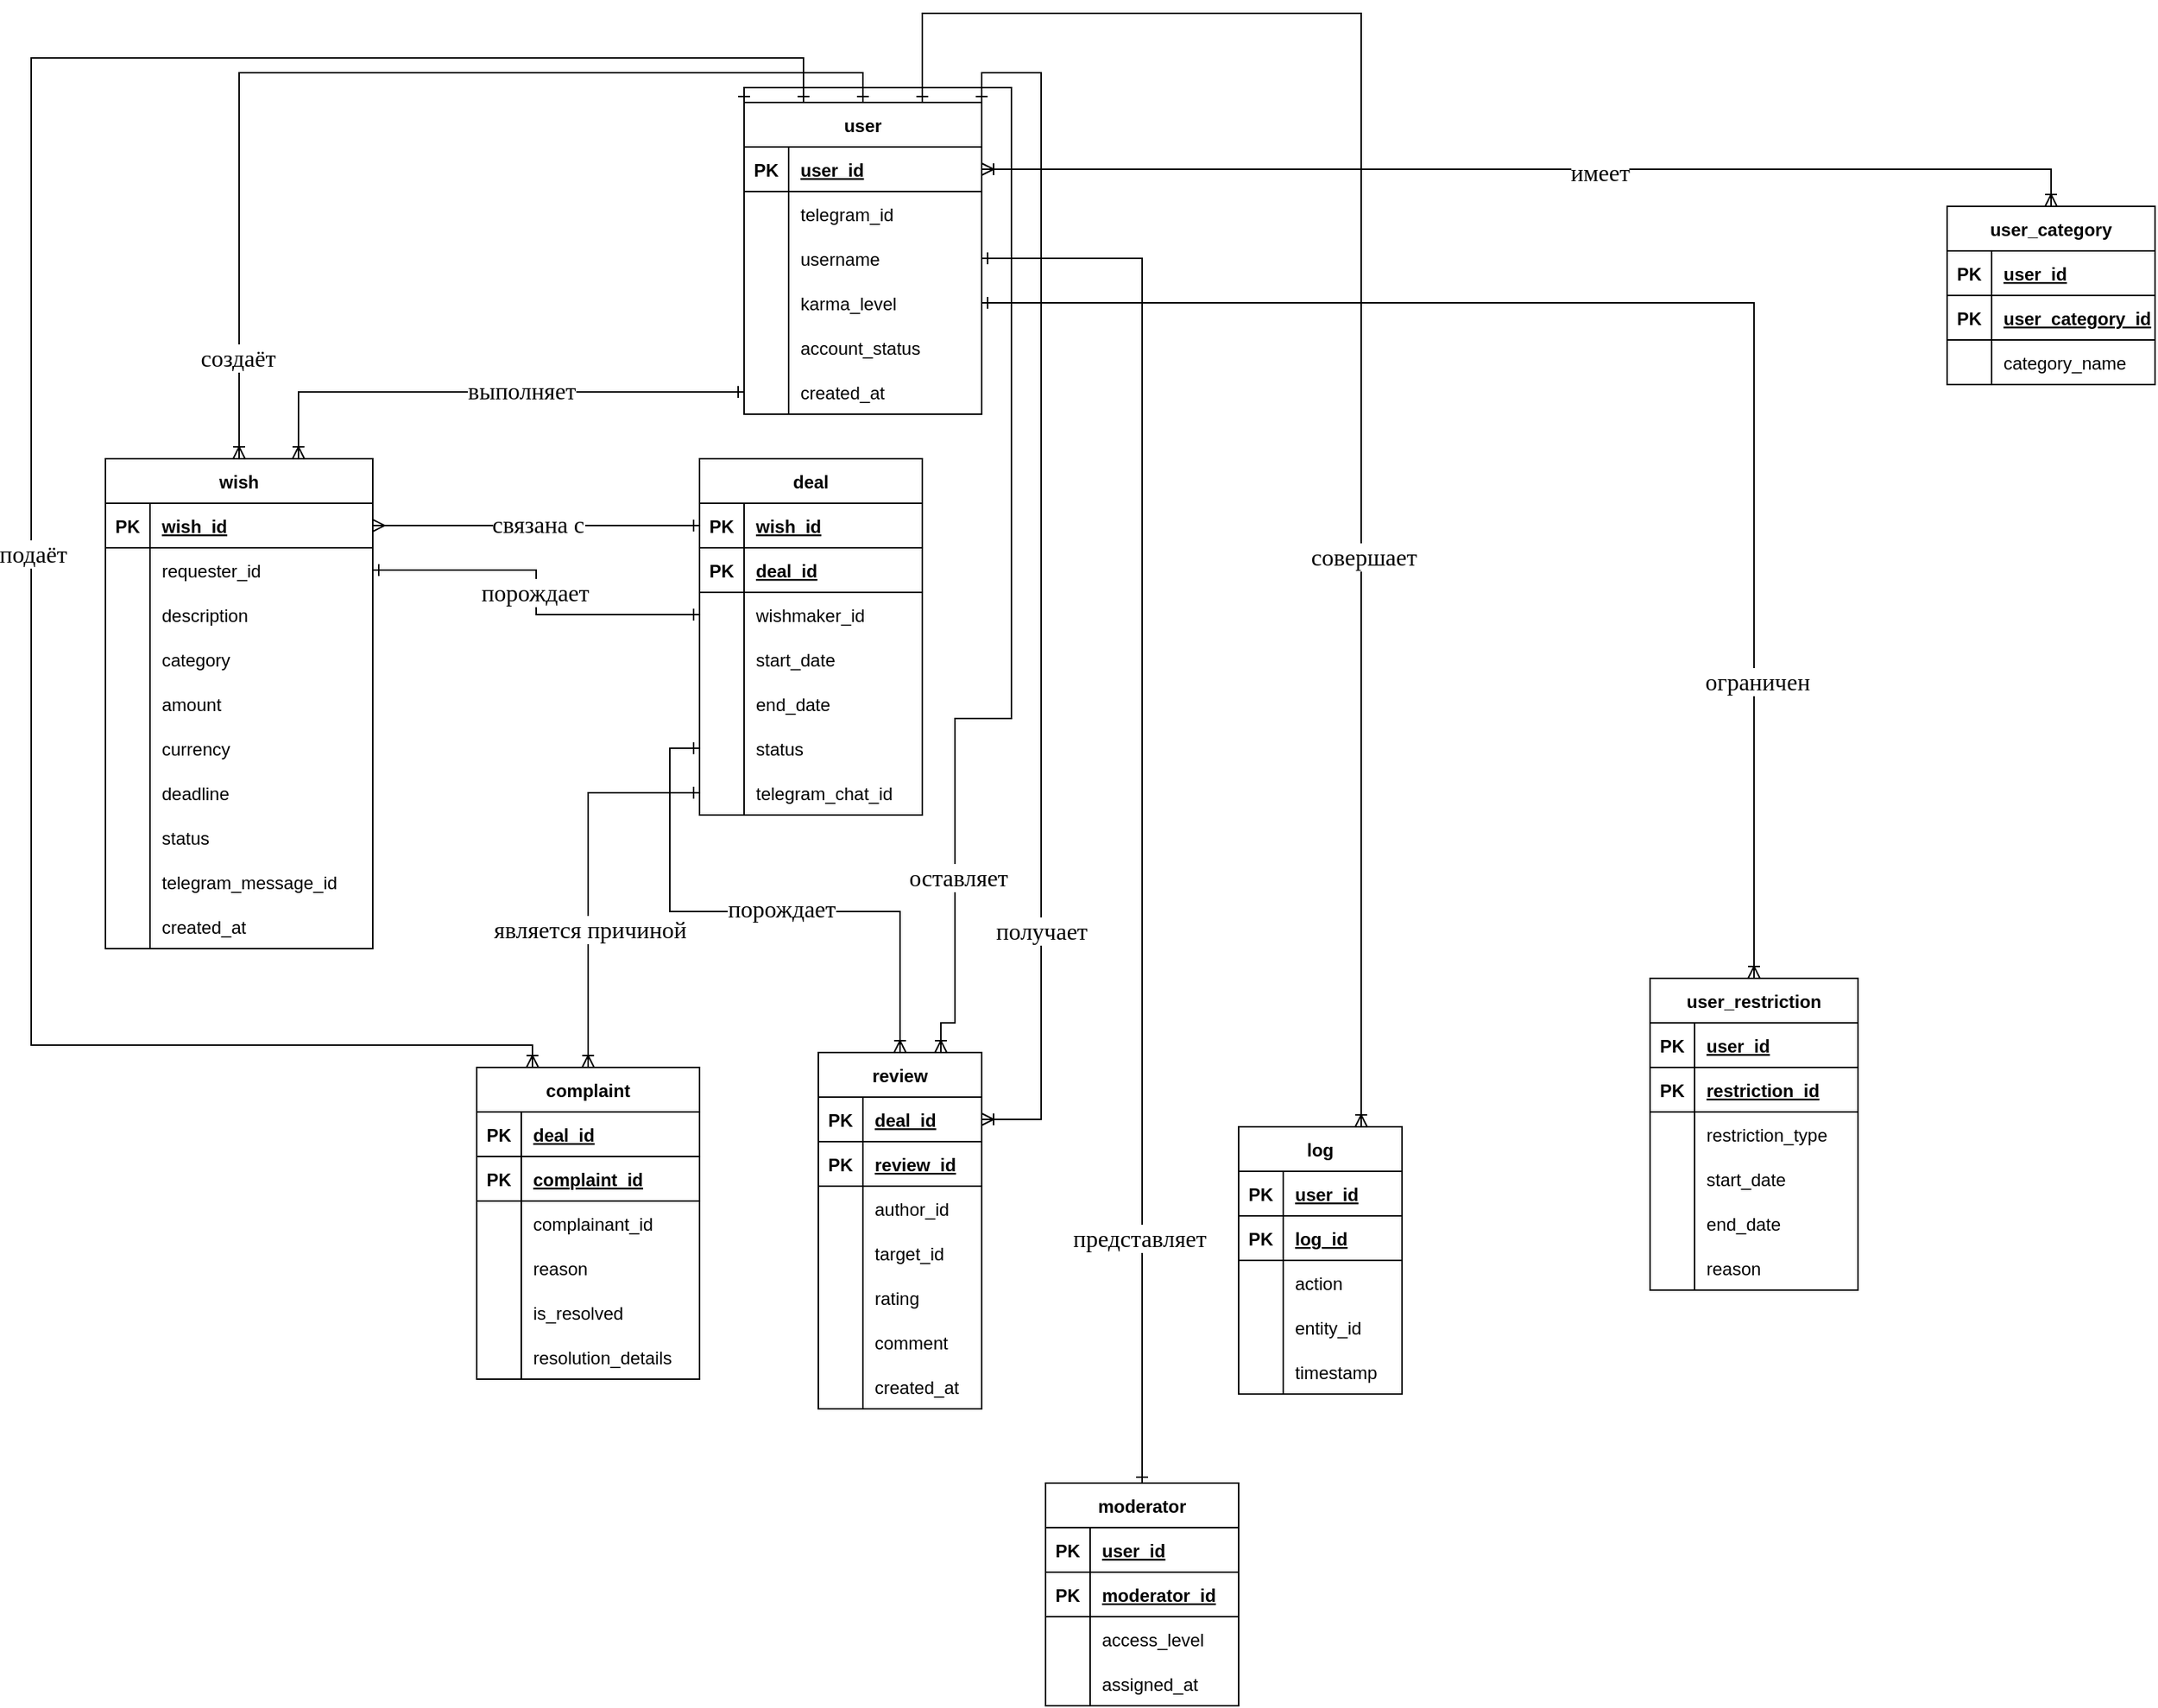 <mxfile version="27.0.9">
  <diagram name="Страница — 1" id="0MaBqexSDP9isWypk3J4">
    <mxGraphModel dx="4159" dy="989" grid="1" gridSize="10" guides="1" tooltips="1" connect="1" arrows="1" fold="1" page="1" pageScale="1" pageWidth="827" pageHeight="1169" math="0" shadow="0">
      <root>
        <mxCell id="0" />
        <mxCell id="1" parent="0" />
        <mxCell id="M7X_FIrNYFinzHbUhZEw-476" style="edgeStyle=orthogonalEdgeStyle;rounded=0;orthogonalLoop=1;jettySize=auto;html=1;exitX=0.5;exitY=0;exitDx=0;exitDy=0;entryX=0.5;entryY=0;entryDx=0;entryDy=0;startArrow=ERone;startFill=0;endArrow=ERoneToMany;endFill=0;" edge="1" parent="1" source="M7X_FIrNYFinzHbUhZEw-303" target="M7X_FIrNYFinzHbUhZEw-322">
          <mxGeometry relative="1" as="geometry" />
        </mxCell>
        <mxCell id="M7X_FIrNYFinzHbUhZEw-487" value="&lt;span style=&quot;font-size:12.0pt;line-height:&lt;br/&gt;115%;font-family:&amp;quot;Times New Roman&amp;quot;,serif;mso-fareast-font-family:Arial;&lt;br/&gt;mso-ansi-language:#0019;mso-fareast-language:RU;mso-bidi-language:AR-SA&quot; lang=&quot;ru&quot;&gt;создаёт&lt;/span&gt;" style="edgeLabel;html=1;align=center;verticalAlign=middle;resizable=0;points=[];" vertex="1" connectable="0" parent="M7X_FIrNYFinzHbUhZEw-476">
          <mxGeometry x="0.805" y="-1" relative="1" as="geometry">
            <mxPoint as="offset" />
          </mxGeometry>
        </mxCell>
        <mxCell id="M7X_FIrNYFinzHbUhZEw-479" style="edgeStyle=orthogonalEdgeStyle;rounded=0;orthogonalLoop=1;jettySize=auto;html=1;exitX=0.25;exitY=0;exitDx=0;exitDy=0;entryX=0.25;entryY=0;entryDx=0;entryDy=0;startArrow=ERone;startFill=0;endArrow=ERoneToMany;endFill=0;" edge="1" parent="1" source="M7X_FIrNYFinzHbUhZEw-303" target="M7X_FIrNYFinzHbUhZEw-375">
          <mxGeometry relative="1" as="geometry">
            <Array as="points">
              <mxPoint x="-1230" y="40" />
              <mxPoint x="-1750" y="40" />
              <mxPoint x="-1750" y="705" />
              <mxPoint x="-1412" y="705" />
            </Array>
          </mxGeometry>
        </mxCell>
        <mxCell id="M7X_FIrNYFinzHbUhZEw-501" value="&lt;span style=&quot;font-size:12.0pt;line-height:&lt;br/&gt;115%;font-family:&amp;quot;Times New Roman&amp;quot;,serif;mso-fareast-font-family:Arial;&lt;br/&gt;mso-ansi-language:#0019;mso-fareast-language:RU;mso-bidi-language:AR-SA&quot; lang=&quot;ru&quot;&gt;подаёт&lt;/span&gt;" style="edgeLabel;html=1;align=center;verticalAlign=middle;resizable=0;points=[];" vertex="1" connectable="0" parent="M7X_FIrNYFinzHbUhZEw-479">
          <mxGeometry x="0.127" y="1" relative="1" as="geometry">
            <mxPoint as="offset" />
          </mxGeometry>
        </mxCell>
        <mxCell id="M7X_FIrNYFinzHbUhZEw-480" style="edgeStyle=orthogonalEdgeStyle;rounded=0;orthogonalLoop=1;jettySize=auto;html=1;exitX=0.75;exitY=0;exitDx=0;exitDy=0;entryX=0.75;entryY=0;entryDx=0;entryDy=0;startArrow=ERone;startFill=0;endArrow=ERoneToMany;endFill=0;" edge="1" parent="1" source="M7X_FIrNYFinzHbUhZEw-303" target="M7X_FIrNYFinzHbUhZEw-426">
          <mxGeometry relative="1" as="geometry">
            <Array as="points">
              <mxPoint x="-1150" y="10" />
              <mxPoint x="-854" y="10" />
            </Array>
          </mxGeometry>
        </mxCell>
        <mxCell id="M7X_FIrNYFinzHbUhZEw-519" value="&lt;span style=&quot;font-size:12.0pt;line-height:&lt;br/&gt;115%;font-family:&amp;quot;Times New Roman&amp;quot;,serif;mso-fareast-font-family:Arial;&lt;br/&gt;mso-ansi-language:#0019;mso-fareast-language:RU;mso-bidi-language:AR-SA&quot; lang=&quot;ru&quot;&gt;совершает&lt;/span&gt;" style="edgeLabel;html=1;align=center;verticalAlign=middle;resizable=0;points=[];" vertex="1" connectable="0" parent="M7X_FIrNYFinzHbUhZEw-480">
          <mxGeometry x="0.305" y="1" relative="1" as="geometry">
            <mxPoint as="offset" />
          </mxGeometry>
        </mxCell>
        <mxCell id="M7X_FIrNYFinzHbUhZEw-482" style="edgeStyle=orthogonalEdgeStyle;rounded=0;orthogonalLoop=1;jettySize=auto;html=1;exitX=0;exitY=0;exitDx=0;exitDy=0;entryX=0.75;entryY=0;entryDx=0;entryDy=0;startArrow=ERone;startFill=0;endArrow=ERoneToMany;endFill=0;" edge="1" parent="1" source="M7X_FIrNYFinzHbUhZEw-303" target="M7X_FIrNYFinzHbUhZEw-394">
          <mxGeometry relative="1" as="geometry">
            <mxPoint x="-1269.652" y="640" as="targetPoint" />
            <Array as="points">
              <mxPoint x="-1270" y="60" />
              <mxPoint x="-1090" y="60" />
              <mxPoint x="-1090" y="485" />
              <mxPoint x="-1128" y="485" />
              <mxPoint x="-1128" y="690" />
            </Array>
          </mxGeometry>
        </mxCell>
        <mxCell id="M7X_FIrNYFinzHbUhZEw-522" value="&lt;span style=&quot;font-size:12.0pt;line-height:&lt;br/&gt;115%;font-family:&amp;quot;Times New Roman&amp;quot;,serif;mso-fareast-font-family:Arial;&lt;br/&gt;mso-ansi-language:#0019;mso-fareast-language:RU;mso-bidi-language:AR-SA&quot; lang=&quot;ru&quot;&gt;оставляет&lt;/span&gt;" style="edgeLabel;html=1;align=center;verticalAlign=middle;resizable=0;points=[];" vertex="1" connectable="0" parent="M7X_FIrNYFinzHbUhZEw-482">
          <mxGeometry x="0.712" y="2" relative="1" as="geometry">
            <mxPoint as="offset" />
          </mxGeometry>
        </mxCell>
        <mxCell id="M7X_FIrNYFinzHbUhZEw-483" style="edgeStyle=orthogonalEdgeStyle;rounded=0;orthogonalLoop=1;jettySize=auto;html=1;exitX=1;exitY=0;exitDx=0;exitDy=0;entryX=1;entryY=0.5;entryDx=0;entryDy=0;startArrow=ERone;startFill=0;endArrow=ERoneToMany;endFill=0;" edge="1" parent="1" source="M7X_FIrNYFinzHbUhZEw-303" target="M7X_FIrNYFinzHbUhZEw-395">
          <mxGeometry relative="1" as="geometry">
            <Array as="points">
              <mxPoint x="-1110" y="50" />
              <mxPoint x="-1070" y="50" />
              <mxPoint x="-1070" y="755" />
            </Array>
          </mxGeometry>
        </mxCell>
        <mxCell id="M7X_FIrNYFinzHbUhZEw-524" value="&lt;span style=&quot;font-size:12.0pt;line-height:&lt;br/&gt;115%;font-family:&amp;quot;Times New Roman&amp;quot;,serif;mso-fareast-font-family:Arial;&lt;br/&gt;mso-ansi-language:#0019;mso-fareast-language:RU;mso-bidi-language:AR-SA&quot; lang=&quot;ru&quot;&gt;получает&lt;/span&gt;" style="edgeLabel;html=1;align=center;verticalAlign=middle;resizable=0;points=[];" vertex="1" connectable="0" parent="M7X_FIrNYFinzHbUhZEw-483">
          <mxGeometry x="0.585" relative="1" as="geometry">
            <mxPoint as="offset" />
          </mxGeometry>
        </mxCell>
        <mxCell id="M7X_FIrNYFinzHbUhZEw-303" value="user" style="shape=table;startSize=30;container=1;collapsible=1;childLayout=tableLayout;fixedRows=1;rowLines=0;fontStyle=1;align=center;resizeLast=1;" vertex="1" parent="1">
          <mxGeometry x="-1270" y="70" width="160" height="210" as="geometry" />
        </mxCell>
        <mxCell id="M7X_FIrNYFinzHbUhZEw-304" value="" style="shape=tableRow;horizontal=0;startSize=0;swimlaneHead=0;swimlaneBody=0;fillColor=none;collapsible=0;dropTarget=0;points=[[0,0.5],[1,0.5]];portConstraint=eastwest;strokeColor=inherit;top=0;left=0;right=0;bottom=1;" vertex="1" parent="M7X_FIrNYFinzHbUhZEw-303">
          <mxGeometry y="30" width="160" height="30" as="geometry" />
        </mxCell>
        <mxCell id="M7X_FIrNYFinzHbUhZEw-305" value="PK" style="shape=partialRectangle;overflow=hidden;connectable=0;fillColor=none;strokeColor=inherit;top=0;left=0;bottom=0;right=0;fontStyle=1;" vertex="1" parent="M7X_FIrNYFinzHbUhZEw-304">
          <mxGeometry width="30" height="30" as="geometry">
            <mxRectangle width="30" height="30" as="alternateBounds" />
          </mxGeometry>
        </mxCell>
        <mxCell id="M7X_FIrNYFinzHbUhZEw-306" value="user_id " style="shape=partialRectangle;overflow=hidden;connectable=0;fillColor=none;align=left;strokeColor=inherit;top=0;left=0;bottom=0;right=0;spacingLeft=6;fontStyle=5;" vertex="1" parent="M7X_FIrNYFinzHbUhZEw-304">
          <mxGeometry x="30" width="130" height="30" as="geometry">
            <mxRectangle width="130" height="30" as="alternateBounds" />
          </mxGeometry>
        </mxCell>
        <mxCell id="M7X_FIrNYFinzHbUhZEw-307" value="" style="shape=tableRow;horizontal=0;startSize=0;swimlaneHead=0;swimlaneBody=0;fillColor=none;collapsible=0;dropTarget=0;points=[[0,0.5],[1,0.5]];portConstraint=eastwest;strokeColor=inherit;top=0;left=0;right=0;bottom=0;" vertex="1" parent="M7X_FIrNYFinzHbUhZEw-303">
          <mxGeometry y="60" width="160" height="30" as="geometry" />
        </mxCell>
        <mxCell id="M7X_FIrNYFinzHbUhZEw-308" value="" style="shape=partialRectangle;overflow=hidden;connectable=0;fillColor=none;strokeColor=inherit;top=0;left=0;bottom=0;right=0;" vertex="1" parent="M7X_FIrNYFinzHbUhZEw-307">
          <mxGeometry width="30" height="30" as="geometry">
            <mxRectangle width="30" height="30" as="alternateBounds" />
          </mxGeometry>
        </mxCell>
        <mxCell id="M7X_FIrNYFinzHbUhZEw-309" value="telegram_id" style="shape=partialRectangle;overflow=hidden;connectable=0;fillColor=none;align=left;strokeColor=inherit;top=0;left=0;bottom=0;right=0;spacingLeft=6;" vertex="1" parent="M7X_FIrNYFinzHbUhZEw-307">
          <mxGeometry x="30" width="130" height="30" as="geometry">
            <mxRectangle width="130" height="30" as="alternateBounds" />
          </mxGeometry>
        </mxCell>
        <mxCell id="M7X_FIrNYFinzHbUhZEw-310" value="" style="shape=tableRow;horizontal=0;startSize=0;swimlaneHead=0;swimlaneBody=0;fillColor=none;collapsible=0;dropTarget=0;points=[[0,0.5],[1,0.5]];portConstraint=eastwest;strokeColor=inherit;top=0;left=0;right=0;bottom=0;" vertex="1" parent="M7X_FIrNYFinzHbUhZEw-303">
          <mxGeometry y="90" width="160" height="30" as="geometry" />
        </mxCell>
        <mxCell id="M7X_FIrNYFinzHbUhZEw-311" value="" style="shape=partialRectangle;overflow=hidden;connectable=0;fillColor=none;strokeColor=inherit;top=0;left=0;bottom=0;right=0;" vertex="1" parent="M7X_FIrNYFinzHbUhZEw-310">
          <mxGeometry width="30" height="30" as="geometry">
            <mxRectangle width="30" height="30" as="alternateBounds" />
          </mxGeometry>
        </mxCell>
        <mxCell id="M7X_FIrNYFinzHbUhZEw-312" value="username" style="shape=partialRectangle;overflow=hidden;connectable=0;fillColor=none;align=left;strokeColor=inherit;top=0;left=0;bottom=0;right=0;spacingLeft=6;" vertex="1" parent="M7X_FIrNYFinzHbUhZEw-310">
          <mxGeometry x="30" width="130" height="30" as="geometry">
            <mxRectangle width="130" height="30" as="alternateBounds" />
          </mxGeometry>
        </mxCell>
        <mxCell id="M7X_FIrNYFinzHbUhZEw-313" value="" style="shape=tableRow;horizontal=0;startSize=0;swimlaneHead=0;swimlaneBody=0;fillColor=none;collapsible=0;dropTarget=0;points=[[0,0.5],[1,0.5]];portConstraint=eastwest;strokeColor=inherit;top=0;left=0;right=0;bottom=0;" vertex="1" parent="M7X_FIrNYFinzHbUhZEw-303">
          <mxGeometry y="120" width="160" height="30" as="geometry" />
        </mxCell>
        <mxCell id="M7X_FIrNYFinzHbUhZEw-314" value="" style="shape=partialRectangle;overflow=hidden;connectable=0;fillColor=none;strokeColor=inherit;top=0;left=0;bottom=0;right=0;" vertex="1" parent="M7X_FIrNYFinzHbUhZEw-313">
          <mxGeometry width="30" height="30" as="geometry">
            <mxRectangle width="30" height="30" as="alternateBounds" />
          </mxGeometry>
        </mxCell>
        <mxCell id="M7X_FIrNYFinzHbUhZEw-315" value="karma_level" style="shape=partialRectangle;overflow=hidden;connectable=0;fillColor=none;align=left;strokeColor=inherit;top=0;left=0;bottom=0;right=0;spacingLeft=6;" vertex="1" parent="M7X_FIrNYFinzHbUhZEw-313">
          <mxGeometry x="30" width="130" height="30" as="geometry">
            <mxRectangle width="130" height="30" as="alternateBounds" />
          </mxGeometry>
        </mxCell>
        <mxCell id="M7X_FIrNYFinzHbUhZEw-316" value="" style="shape=tableRow;horizontal=0;startSize=0;swimlaneHead=0;swimlaneBody=0;fillColor=none;collapsible=0;dropTarget=0;points=[[0,0.5],[1,0.5]];portConstraint=eastwest;strokeColor=inherit;top=0;left=0;right=0;bottom=0;" vertex="1" parent="M7X_FIrNYFinzHbUhZEw-303">
          <mxGeometry y="150" width="160" height="30" as="geometry" />
        </mxCell>
        <mxCell id="M7X_FIrNYFinzHbUhZEw-317" value="" style="shape=partialRectangle;overflow=hidden;connectable=0;fillColor=none;strokeColor=inherit;top=0;left=0;bottom=0;right=0;" vertex="1" parent="M7X_FIrNYFinzHbUhZEw-316">
          <mxGeometry width="30" height="30" as="geometry">
            <mxRectangle width="30" height="30" as="alternateBounds" />
          </mxGeometry>
        </mxCell>
        <mxCell id="M7X_FIrNYFinzHbUhZEw-318" value="account_status" style="shape=partialRectangle;overflow=hidden;connectable=0;fillColor=none;align=left;strokeColor=inherit;top=0;left=0;bottom=0;right=0;spacingLeft=6;" vertex="1" parent="M7X_FIrNYFinzHbUhZEw-316">
          <mxGeometry x="30" width="130" height="30" as="geometry">
            <mxRectangle width="130" height="30" as="alternateBounds" />
          </mxGeometry>
        </mxCell>
        <mxCell id="M7X_FIrNYFinzHbUhZEw-319" value="" style="shape=tableRow;horizontal=0;startSize=0;swimlaneHead=0;swimlaneBody=0;fillColor=none;collapsible=0;dropTarget=0;points=[[0,0.5],[1,0.5]];portConstraint=eastwest;strokeColor=inherit;top=0;left=0;right=0;bottom=0;" vertex="1" parent="M7X_FIrNYFinzHbUhZEw-303">
          <mxGeometry y="180" width="160" height="30" as="geometry" />
        </mxCell>
        <mxCell id="M7X_FIrNYFinzHbUhZEw-320" value="" style="shape=partialRectangle;overflow=hidden;connectable=0;fillColor=none;strokeColor=inherit;top=0;left=0;bottom=0;right=0;" vertex="1" parent="M7X_FIrNYFinzHbUhZEw-319">
          <mxGeometry width="30" height="30" as="geometry">
            <mxRectangle width="30" height="30" as="alternateBounds" />
          </mxGeometry>
        </mxCell>
        <mxCell id="M7X_FIrNYFinzHbUhZEw-321" value="created_at" style="shape=partialRectangle;overflow=hidden;connectable=0;fillColor=none;align=left;strokeColor=inherit;top=0;left=0;bottom=0;right=0;spacingLeft=6;" vertex="1" parent="M7X_FIrNYFinzHbUhZEw-319">
          <mxGeometry x="30" width="130" height="30" as="geometry">
            <mxRectangle width="130" height="30" as="alternateBounds" />
          </mxGeometry>
        </mxCell>
        <mxCell id="M7X_FIrNYFinzHbUhZEw-322" value="wish" style="shape=table;startSize=30;container=1;collapsible=1;childLayout=tableLayout;fixedRows=1;rowLines=0;fontStyle=1;align=center;resizeLast=1;" vertex="1" parent="1">
          <mxGeometry x="-1700" y="310" width="180" height="330" as="geometry" />
        </mxCell>
        <mxCell id="M7X_FIrNYFinzHbUhZEw-323" value="" style="shape=tableRow;horizontal=0;startSize=0;swimlaneHead=0;swimlaneBody=0;fillColor=none;collapsible=0;dropTarget=0;points=[[0,0.5],[1,0.5]];portConstraint=eastwest;strokeColor=inherit;top=0;left=0;right=0;bottom=1;" vertex="1" parent="M7X_FIrNYFinzHbUhZEw-322">
          <mxGeometry y="30" width="180" height="30" as="geometry" />
        </mxCell>
        <mxCell id="M7X_FIrNYFinzHbUhZEw-324" value="PK" style="shape=partialRectangle;overflow=hidden;connectable=0;fillColor=none;strokeColor=inherit;top=0;left=0;bottom=0;right=0;fontStyle=1;" vertex="1" parent="M7X_FIrNYFinzHbUhZEw-323">
          <mxGeometry width="30" height="30" as="geometry">
            <mxRectangle width="30" height="30" as="alternateBounds" />
          </mxGeometry>
        </mxCell>
        <mxCell id="M7X_FIrNYFinzHbUhZEw-325" value="wish_id " style="shape=partialRectangle;overflow=hidden;connectable=0;fillColor=none;align=left;strokeColor=inherit;top=0;left=0;bottom=0;right=0;spacingLeft=6;fontStyle=5;" vertex="1" parent="M7X_FIrNYFinzHbUhZEw-323">
          <mxGeometry x="30" width="150" height="30" as="geometry">
            <mxRectangle width="150" height="30" as="alternateBounds" />
          </mxGeometry>
        </mxCell>
        <mxCell id="M7X_FIrNYFinzHbUhZEw-326" value="" style="shape=tableRow;horizontal=0;startSize=0;swimlaneHead=0;swimlaneBody=0;fillColor=none;collapsible=0;dropTarget=0;points=[[0,0.5],[1,0.5]];portConstraint=eastwest;strokeColor=inherit;top=0;left=0;right=0;bottom=0;" vertex="1" parent="M7X_FIrNYFinzHbUhZEw-322">
          <mxGeometry y="60" width="180" height="30" as="geometry" />
        </mxCell>
        <mxCell id="M7X_FIrNYFinzHbUhZEw-327" value="" style="shape=partialRectangle;overflow=hidden;connectable=0;fillColor=none;strokeColor=inherit;top=0;left=0;bottom=0;right=0;" vertex="1" parent="M7X_FIrNYFinzHbUhZEw-326">
          <mxGeometry width="30" height="30" as="geometry">
            <mxRectangle width="30" height="30" as="alternateBounds" />
          </mxGeometry>
        </mxCell>
        <mxCell id="M7X_FIrNYFinzHbUhZEw-328" value="requester_id" style="shape=partialRectangle;overflow=hidden;connectable=0;fillColor=none;align=left;strokeColor=inherit;top=0;left=0;bottom=0;right=0;spacingLeft=6;" vertex="1" parent="M7X_FIrNYFinzHbUhZEw-326">
          <mxGeometry x="30" width="150" height="30" as="geometry">
            <mxRectangle width="150" height="30" as="alternateBounds" />
          </mxGeometry>
        </mxCell>
        <mxCell id="M7X_FIrNYFinzHbUhZEw-329" value="" style="shape=tableRow;horizontal=0;startSize=0;swimlaneHead=0;swimlaneBody=0;fillColor=none;collapsible=0;dropTarget=0;points=[[0,0.5],[1,0.5]];portConstraint=eastwest;strokeColor=inherit;top=0;left=0;right=0;bottom=0;" vertex="1" parent="M7X_FIrNYFinzHbUhZEw-322">
          <mxGeometry y="90" width="180" height="30" as="geometry" />
        </mxCell>
        <mxCell id="M7X_FIrNYFinzHbUhZEw-330" value="" style="shape=partialRectangle;overflow=hidden;connectable=0;fillColor=none;strokeColor=inherit;top=0;left=0;bottom=0;right=0;" vertex="1" parent="M7X_FIrNYFinzHbUhZEw-329">
          <mxGeometry width="30" height="30" as="geometry">
            <mxRectangle width="30" height="30" as="alternateBounds" />
          </mxGeometry>
        </mxCell>
        <mxCell id="M7X_FIrNYFinzHbUhZEw-331" value="description" style="shape=partialRectangle;overflow=hidden;connectable=0;fillColor=none;align=left;strokeColor=inherit;top=0;left=0;bottom=0;right=0;spacingLeft=6;" vertex="1" parent="M7X_FIrNYFinzHbUhZEw-329">
          <mxGeometry x="30" width="150" height="30" as="geometry">
            <mxRectangle width="150" height="30" as="alternateBounds" />
          </mxGeometry>
        </mxCell>
        <mxCell id="M7X_FIrNYFinzHbUhZEw-332" value="" style="shape=tableRow;horizontal=0;startSize=0;swimlaneHead=0;swimlaneBody=0;fillColor=none;collapsible=0;dropTarget=0;points=[[0,0.5],[1,0.5]];portConstraint=eastwest;strokeColor=inherit;top=0;left=0;right=0;bottom=0;" vertex="1" parent="M7X_FIrNYFinzHbUhZEw-322">
          <mxGeometry y="120" width="180" height="30" as="geometry" />
        </mxCell>
        <mxCell id="M7X_FIrNYFinzHbUhZEw-333" value="" style="shape=partialRectangle;overflow=hidden;connectable=0;fillColor=none;strokeColor=inherit;top=0;left=0;bottom=0;right=0;" vertex="1" parent="M7X_FIrNYFinzHbUhZEw-332">
          <mxGeometry width="30" height="30" as="geometry">
            <mxRectangle width="30" height="30" as="alternateBounds" />
          </mxGeometry>
        </mxCell>
        <mxCell id="M7X_FIrNYFinzHbUhZEw-334" value="category" style="shape=partialRectangle;overflow=hidden;connectable=0;fillColor=none;align=left;strokeColor=inherit;top=0;left=0;bottom=0;right=0;spacingLeft=6;" vertex="1" parent="M7X_FIrNYFinzHbUhZEw-332">
          <mxGeometry x="30" width="150" height="30" as="geometry">
            <mxRectangle width="150" height="30" as="alternateBounds" />
          </mxGeometry>
        </mxCell>
        <mxCell id="M7X_FIrNYFinzHbUhZEw-335" value="" style="shape=tableRow;horizontal=0;startSize=0;swimlaneHead=0;swimlaneBody=0;fillColor=none;collapsible=0;dropTarget=0;points=[[0,0.5],[1,0.5]];portConstraint=eastwest;strokeColor=inherit;top=0;left=0;right=0;bottom=0;" vertex="1" parent="M7X_FIrNYFinzHbUhZEw-322">
          <mxGeometry y="150" width="180" height="30" as="geometry" />
        </mxCell>
        <mxCell id="M7X_FIrNYFinzHbUhZEw-336" value="" style="shape=partialRectangle;overflow=hidden;connectable=0;fillColor=none;strokeColor=inherit;top=0;left=0;bottom=0;right=0;" vertex="1" parent="M7X_FIrNYFinzHbUhZEw-335">
          <mxGeometry width="30" height="30" as="geometry">
            <mxRectangle width="30" height="30" as="alternateBounds" />
          </mxGeometry>
        </mxCell>
        <mxCell id="M7X_FIrNYFinzHbUhZEw-337" value="amount" style="shape=partialRectangle;overflow=hidden;connectable=0;fillColor=none;align=left;strokeColor=inherit;top=0;left=0;bottom=0;right=0;spacingLeft=6;" vertex="1" parent="M7X_FIrNYFinzHbUhZEw-335">
          <mxGeometry x="30" width="150" height="30" as="geometry">
            <mxRectangle width="150" height="30" as="alternateBounds" />
          </mxGeometry>
        </mxCell>
        <mxCell id="M7X_FIrNYFinzHbUhZEw-338" value="" style="shape=tableRow;horizontal=0;startSize=0;swimlaneHead=0;swimlaneBody=0;fillColor=none;collapsible=0;dropTarget=0;points=[[0,0.5],[1,0.5]];portConstraint=eastwest;strokeColor=inherit;top=0;left=0;right=0;bottom=0;" vertex="1" parent="M7X_FIrNYFinzHbUhZEw-322">
          <mxGeometry y="180" width="180" height="30" as="geometry" />
        </mxCell>
        <mxCell id="M7X_FIrNYFinzHbUhZEw-339" value="" style="shape=partialRectangle;overflow=hidden;connectable=0;fillColor=none;strokeColor=inherit;top=0;left=0;bottom=0;right=0;" vertex="1" parent="M7X_FIrNYFinzHbUhZEw-338">
          <mxGeometry width="30" height="30" as="geometry">
            <mxRectangle width="30" height="30" as="alternateBounds" />
          </mxGeometry>
        </mxCell>
        <mxCell id="M7X_FIrNYFinzHbUhZEw-340" value="currency" style="shape=partialRectangle;overflow=hidden;connectable=0;fillColor=none;align=left;strokeColor=inherit;top=0;left=0;bottom=0;right=0;spacingLeft=6;" vertex="1" parent="M7X_FIrNYFinzHbUhZEw-338">
          <mxGeometry x="30" width="150" height="30" as="geometry">
            <mxRectangle width="150" height="30" as="alternateBounds" />
          </mxGeometry>
        </mxCell>
        <mxCell id="M7X_FIrNYFinzHbUhZEw-341" value="" style="shape=tableRow;horizontal=0;startSize=0;swimlaneHead=0;swimlaneBody=0;fillColor=none;collapsible=0;dropTarget=0;points=[[0,0.5],[1,0.5]];portConstraint=eastwest;strokeColor=inherit;top=0;left=0;right=0;bottom=0;" vertex="1" parent="M7X_FIrNYFinzHbUhZEw-322">
          <mxGeometry y="210" width="180" height="30" as="geometry" />
        </mxCell>
        <mxCell id="M7X_FIrNYFinzHbUhZEw-342" value="" style="shape=partialRectangle;overflow=hidden;connectable=0;fillColor=none;strokeColor=inherit;top=0;left=0;bottom=0;right=0;" vertex="1" parent="M7X_FIrNYFinzHbUhZEw-341">
          <mxGeometry width="30" height="30" as="geometry">
            <mxRectangle width="30" height="30" as="alternateBounds" />
          </mxGeometry>
        </mxCell>
        <mxCell id="M7X_FIrNYFinzHbUhZEw-343" value="deadline" style="shape=partialRectangle;overflow=hidden;connectable=0;fillColor=none;align=left;strokeColor=inherit;top=0;left=0;bottom=0;right=0;spacingLeft=6;" vertex="1" parent="M7X_FIrNYFinzHbUhZEw-341">
          <mxGeometry x="30" width="150" height="30" as="geometry">
            <mxRectangle width="150" height="30" as="alternateBounds" />
          </mxGeometry>
        </mxCell>
        <mxCell id="M7X_FIrNYFinzHbUhZEw-344" value="" style="shape=tableRow;horizontal=0;startSize=0;swimlaneHead=0;swimlaneBody=0;fillColor=none;collapsible=0;dropTarget=0;points=[[0,0.5],[1,0.5]];portConstraint=eastwest;strokeColor=inherit;top=0;left=0;right=0;bottom=0;" vertex="1" parent="M7X_FIrNYFinzHbUhZEw-322">
          <mxGeometry y="240" width="180" height="30" as="geometry" />
        </mxCell>
        <mxCell id="M7X_FIrNYFinzHbUhZEw-345" value="" style="shape=partialRectangle;overflow=hidden;connectable=0;fillColor=none;strokeColor=inherit;top=0;left=0;bottom=0;right=0;" vertex="1" parent="M7X_FIrNYFinzHbUhZEw-344">
          <mxGeometry width="30" height="30" as="geometry">
            <mxRectangle width="30" height="30" as="alternateBounds" />
          </mxGeometry>
        </mxCell>
        <mxCell id="M7X_FIrNYFinzHbUhZEw-346" value="status" style="shape=partialRectangle;overflow=hidden;connectable=0;fillColor=none;align=left;strokeColor=inherit;top=0;left=0;bottom=0;right=0;spacingLeft=6;" vertex="1" parent="M7X_FIrNYFinzHbUhZEw-344">
          <mxGeometry x="30" width="150" height="30" as="geometry">
            <mxRectangle width="150" height="30" as="alternateBounds" />
          </mxGeometry>
        </mxCell>
        <mxCell id="M7X_FIrNYFinzHbUhZEw-347" value="" style="shape=tableRow;horizontal=0;startSize=0;swimlaneHead=0;swimlaneBody=0;fillColor=none;collapsible=0;dropTarget=0;points=[[0,0.5],[1,0.5]];portConstraint=eastwest;strokeColor=inherit;top=0;left=0;right=0;bottom=0;" vertex="1" parent="M7X_FIrNYFinzHbUhZEw-322">
          <mxGeometry y="270" width="180" height="30" as="geometry" />
        </mxCell>
        <mxCell id="M7X_FIrNYFinzHbUhZEw-348" value="" style="shape=partialRectangle;overflow=hidden;connectable=0;fillColor=none;strokeColor=inherit;top=0;left=0;bottom=0;right=0;" vertex="1" parent="M7X_FIrNYFinzHbUhZEw-347">
          <mxGeometry width="30" height="30" as="geometry">
            <mxRectangle width="30" height="30" as="alternateBounds" />
          </mxGeometry>
        </mxCell>
        <mxCell id="M7X_FIrNYFinzHbUhZEw-349" value="telegram_message_id" style="shape=partialRectangle;overflow=hidden;connectable=0;fillColor=none;align=left;strokeColor=inherit;top=0;left=0;bottom=0;right=0;spacingLeft=6;" vertex="1" parent="M7X_FIrNYFinzHbUhZEw-347">
          <mxGeometry x="30" width="150" height="30" as="geometry">
            <mxRectangle width="150" height="30" as="alternateBounds" />
          </mxGeometry>
        </mxCell>
        <mxCell id="M7X_FIrNYFinzHbUhZEw-350" value="" style="shape=tableRow;horizontal=0;startSize=0;swimlaneHead=0;swimlaneBody=0;fillColor=none;collapsible=0;dropTarget=0;points=[[0,0.5],[1,0.5]];portConstraint=eastwest;strokeColor=inherit;top=0;left=0;right=0;bottom=0;" vertex="1" parent="M7X_FIrNYFinzHbUhZEw-322">
          <mxGeometry y="300" width="180" height="30" as="geometry" />
        </mxCell>
        <mxCell id="M7X_FIrNYFinzHbUhZEw-351" value="" style="shape=partialRectangle;overflow=hidden;connectable=0;fillColor=none;strokeColor=inherit;top=0;left=0;bottom=0;right=0;" vertex="1" parent="M7X_FIrNYFinzHbUhZEw-350">
          <mxGeometry width="30" height="30" as="geometry">
            <mxRectangle width="30" height="30" as="alternateBounds" />
          </mxGeometry>
        </mxCell>
        <mxCell id="M7X_FIrNYFinzHbUhZEw-352" value="created_at" style="shape=partialRectangle;overflow=hidden;connectable=0;fillColor=none;align=left;strokeColor=inherit;top=0;left=0;bottom=0;right=0;spacingLeft=6;" vertex="1" parent="M7X_FIrNYFinzHbUhZEw-350">
          <mxGeometry x="30" width="150" height="30" as="geometry">
            <mxRectangle width="150" height="30" as="alternateBounds" />
          </mxGeometry>
        </mxCell>
        <mxCell id="M7X_FIrNYFinzHbUhZEw-353" value="deal" style="shape=table;startSize=30;container=1;collapsible=1;childLayout=tableLayout;fixedRows=1;rowLines=0;fontStyle=1;align=center;resizeLast=1;" vertex="1" parent="1">
          <mxGeometry x="-1300" y="310" width="150" height="240" as="geometry" />
        </mxCell>
        <mxCell id="M7X_FIrNYFinzHbUhZEw-354" value="" style="shape=tableRow;horizontal=0;startSize=0;swimlaneHead=0;swimlaneBody=0;fillColor=none;collapsible=0;dropTarget=0;points=[[0,0.5],[1,0.5]];portConstraint=eastwest;strokeColor=inherit;top=0;left=0;right=0;bottom=1;" vertex="1" parent="M7X_FIrNYFinzHbUhZEw-353">
          <mxGeometry y="30" width="150" height="30" as="geometry" />
        </mxCell>
        <mxCell id="M7X_FIrNYFinzHbUhZEw-355" value="PK" style="shape=partialRectangle;overflow=hidden;connectable=0;fillColor=none;strokeColor=inherit;top=0;left=0;bottom=0;right=0;fontStyle=1;" vertex="1" parent="M7X_FIrNYFinzHbUhZEw-354">
          <mxGeometry width="30" height="30" as="geometry">
            <mxRectangle width="30" height="30" as="alternateBounds" />
          </mxGeometry>
        </mxCell>
        <mxCell id="M7X_FIrNYFinzHbUhZEw-356" value="wish_id" style="shape=partialRectangle;overflow=hidden;connectable=0;fillColor=none;align=left;strokeColor=inherit;top=0;left=0;bottom=0;right=0;spacingLeft=6;fontStyle=5;" vertex="1" parent="M7X_FIrNYFinzHbUhZEw-354">
          <mxGeometry x="30" width="120" height="30" as="geometry">
            <mxRectangle width="120" height="30" as="alternateBounds" />
          </mxGeometry>
        </mxCell>
        <mxCell id="M7X_FIrNYFinzHbUhZEw-357" value="" style="shape=tableRow;horizontal=0;startSize=0;swimlaneHead=0;swimlaneBody=0;fillColor=none;collapsible=0;dropTarget=0;points=[[0,0.5],[1,0.5]];portConstraint=eastwest;strokeColor=inherit;top=0;left=0;right=0;bottom=1;" vertex="1" parent="M7X_FIrNYFinzHbUhZEw-353">
          <mxGeometry y="60" width="150" height="30" as="geometry" />
        </mxCell>
        <mxCell id="M7X_FIrNYFinzHbUhZEw-358" value="PK" style="shape=partialRectangle;overflow=hidden;connectable=0;fillColor=none;strokeColor=inherit;top=0;left=0;bottom=0;right=0;fontStyle=1;" vertex="1" parent="M7X_FIrNYFinzHbUhZEw-357">
          <mxGeometry width="30" height="30" as="geometry">
            <mxRectangle width="30" height="30" as="alternateBounds" />
          </mxGeometry>
        </mxCell>
        <mxCell id="M7X_FIrNYFinzHbUhZEw-359" value="deal_id " style="shape=partialRectangle;overflow=hidden;connectable=0;fillColor=none;align=left;strokeColor=inherit;top=0;left=0;bottom=0;right=0;spacingLeft=6;fontStyle=5;" vertex="1" parent="M7X_FIrNYFinzHbUhZEw-357">
          <mxGeometry x="30" width="120" height="30" as="geometry">
            <mxRectangle width="120" height="30" as="alternateBounds" />
          </mxGeometry>
        </mxCell>
        <mxCell id="M7X_FIrNYFinzHbUhZEw-360" value="" style="shape=tableRow;horizontal=0;startSize=0;swimlaneHead=0;swimlaneBody=0;fillColor=none;collapsible=0;dropTarget=0;points=[[0,0.5],[1,0.5]];portConstraint=eastwest;strokeColor=inherit;top=0;left=0;right=0;bottom=0;" vertex="1" parent="M7X_FIrNYFinzHbUhZEw-353">
          <mxGeometry y="90" width="150" height="30" as="geometry" />
        </mxCell>
        <mxCell id="M7X_FIrNYFinzHbUhZEw-361" value="" style="shape=partialRectangle;overflow=hidden;connectable=0;fillColor=none;strokeColor=inherit;top=0;left=0;bottom=0;right=0;" vertex="1" parent="M7X_FIrNYFinzHbUhZEw-360">
          <mxGeometry width="30" height="30" as="geometry">
            <mxRectangle width="30" height="30" as="alternateBounds" />
          </mxGeometry>
        </mxCell>
        <mxCell id="M7X_FIrNYFinzHbUhZEw-362" value="wishmaker_id" style="shape=partialRectangle;overflow=hidden;connectable=0;fillColor=none;align=left;strokeColor=inherit;top=0;left=0;bottom=0;right=0;spacingLeft=6;" vertex="1" parent="M7X_FIrNYFinzHbUhZEw-360">
          <mxGeometry x="30" width="120" height="30" as="geometry">
            <mxRectangle width="120" height="30" as="alternateBounds" />
          </mxGeometry>
        </mxCell>
        <mxCell id="M7X_FIrNYFinzHbUhZEw-363" value="" style="shape=tableRow;horizontal=0;startSize=0;swimlaneHead=0;swimlaneBody=0;fillColor=none;collapsible=0;dropTarget=0;points=[[0,0.5],[1,0.5]];portConstraint=eastwest;strokeColor=inherit;top=0;left=0;right=0;bottom=0;" vertex="1" parent="M7X_FIrNYFinzHbUhZEw-353">
          <mxGeometry y="120" width="150" height="30" as="geometry" />
        </mxCell>
        <mxCell id="M7X_FIrNYFinzHbUhZEw-364" value="" style="shape=partialRectangle;overflow=hidden;connectable=0;fillColor=none;strokeColor=inherit;top=0;left=0;bottom=0;right=0;" vertex="1" parent="M7X_FIrNYFinzHbUhZEw-363">
          <mxGeometry width="30" height="30" as="geometry">
            <mxRectangle width="30" height="30" as="alternateBounds" />
          </mxGeometry>
        </mxCell>
        <mxCell id="M7X_FIrNYFinzHbUhZEw-365" value="start_date" style="shape=partialRectangle;overflow=hidden;connectable=0;fillColor=none;align=left;strokeColor=inherit;top=0;left=0;bottom=0;right=0;spacingLeft=6;" vertex="1" parent="M7X_FIrNYFinzHbUhZEw-363">
          <mxGeometry x="30" width="120" height="30" as="geometry">
            <mxRectangle width="120" height="30" as="alternateBounds" />
          </mxGeometry>
        </mxCell>
        <mxCell id="M7X_FIrNYFinzHbUhZEw-366" value="" style="shape=tableRow;horizontal=0;startSize=0;swimlaneHead=0;swimlaneBody=0;fillColor=none;collapsible=0;dropTarget=0;points=[[0,0.5],[1,0.5]];portConstraint=eastwest;strokeColor=inherit;top=0;left=0;right=0;bottom=0;" vertex="1" parent="M7X_FIrNYFinzHbUhZEw-353">
          <mxGeometry y="150" width="150" height="30" as="geometry" />
        </mxCell>
        <mxCell id="M7X_FIrNYFinzHbUhZEw-367" value="" style="shape=partialRectangle;overflow=hidden;connectable=0;fillColor=none;strokeColor=inherit;top=0;left=0;bottom=0;right=0;" vertex="1" parent="M7X_FIrNYFinzHbUhZEw-366">
          <mxGeometry width="30" height="30" as="geometry">
            <mxRectangle width="30" height="30" as="alternateBounds" />
          </mxGeometry>
        </mxCell>
        <mxCell id="M7X_FIrNYFinzHbUhZEw-368" value="end_date" style="shape=partialRectangle;overflow=hidden;connectable=0;fillColor=none;align=left;strokeColor=inherit;top=0;left=0;bottom=0;right=0;spacingLeft=6;" vertex="1" parent="M7X_FIrNYFinzHbUhZEw-366">
          <mxGeometry x="30" width="120" height="30" as="geometry">
            <mxRectangle width="120" height="30" as="alternateBounds" />
          </mxGeometry>
        </mxCell>
        <mxCell id="M7X_FIrNYFinzHbUhZEw-369" value="" style="shape=tableRow;horizontal=0;startSize=0;swimlaneHead=0;swimlaneBody=0;fillColor=none;collapsible=0;dropTarget=0;points=[[0,0.5],[1,0.5]];portConstraint=eastwest;strokeColor=inherit;top=0;left=0;right=0;bottom=0;" vertex="1" parent="M7X_FIrNYFinzHbUhZEw-353">
          <mxGeometry y="180" width="150" height="30" as="geometry" />
        </mxCell>
        <mxCell id="M7X_FIrNYFinzHbUhZEw-370" value="" style="shape=partialRectangle;overflow=hidden;connectable=0;fillColor=none;strokeColor=inherit;top=0;left=0;bottom=0;right=0;" vertex="1" parent="M7X_FIrNYFinzHbUhZEw-369">
          <mxGeometry width="30" height="30" as="geometry">
            <mxRectangle width="30" height="30" as="alternateBounds" />
          </mxGeometry>
        </mxCell>
        <mxCell id="M7X_FIrNYFinzHbUhZEw-371" value="status" style="shape=partialRectangle;overflow=hidden;connectable=0;fillColor=none;align=left;strokeColor=inherit;top=0;left=0;bottom=0;right=0;spacingLeft=6;" vertex="1" parent="M7X_FIrNYFinzHbUhZEw-369">
          <mxGeometry x="30" width="120" height="30" as="geometry">
            <mxRectangle width="120" height="30" as="alternateBounds" />
          </mxGeometry>
        </mxCell>
        <mxCell id="M7X_FIrNYFinzHbUhZEw-372" value="" style="shape=tableRow;horizontal=0;startSize=0;swimlaneHead=0;swimlaneBody=0;fillColor=none;collapsible=0;dropTarget=0;points=[[0,0.5],[1,0.5]];portConstraint=eastwest;strokeColor=inherit;top=0;left=0;right=0;bottom=0;" vertex="1" parent="M7X_FIrNYFinzHbUhZEw-353">
          <mxGeometry y="210" width="150" height="30" as="geometry" />
        </mxCell>
        <mxCell id="M7X_FIrNYFinzHbUhZEw-373" value="" style="shape=partialRectangle;overflow=hidden;connectable=0;fillColor=none;strokeColor=inherit;top=0;left=0;bottom=0;right=0;" vertex="1" parent="M7X_FIrNYFinzHbUhZEw-372">
          <mxGeometry width="30" height="30" as="geometry">
            <mxRectangle width="30" height="30" as="alternateBounds" />
          </mxGeometry>
        </mxCell>
        <mxCell id="M7X_FIrNYFinzHbUhZEw-374" value="telegram_chat_id" style="shape=partialRectangle;overflow=hidden;connectable=0;fillColor=none;align=left;strokeColor=inherit;top=0;left=0;bottom=0;right=0;spacingLeft=6;" vertex="1" parent="M7X_FIrNYFinzHbUhZEw-372">
          <mxGeometry x="30" width="120" height="30" as="geometry">
            <mxRectangle width="120" height="30" as="alternateBounds" />
          </mxGeometry>
        </mxCell>
        <mxCell id="M7X_FIrNYFinzHbUhZEw-375" value="complaint" style="shape=table;startSize=30;container=1;collapsible=1;childLayout=tableLayout;fixedRows=1;rowLines=0;fontStyle=1;align=center;resizeLast=1;" vertex="1" parent="1">
          <mxGeometry x="-1450" y="720" width="150" height="210" as="geometry" />
        </mxCell>
        <mxCell id="M7X_FIrNYFinzHbUhZEw-376" value="" style="shape=tableRow;horizontal=0;startSize=0;swimlaneHead=0;swimlaneBody=0;fillColor=none;collapsible=0;dropTarget=0;points=[[0,0.5],[1,0.5]];portConstraint=eastwest;strokeColor=inherit;top=0;left=0;right=0;bottom=1;" vertex="1" parent="M7X_FIrNYFinzHbUhZEw-375">
          <mxGeometry y="30" width="150" height="30" as="geometry" />
        </mxCell>
        <mxCell id="M7X_FIrNYFinzHbUhZEw-377" value="PK" style="shape=partialRectangle;overflow=hidden;connectable=0;fillColor=none;strokeColor=inherit;top=0;left=0;bottom=0;right=0;fontStyle=1;" vertex="1" parent="M7X_FIrNYFinzHbUhZEw-376">
          <mxGeometry width="30" height="30" as="geometry">
            <mxRectangle width="30" height="30" as="alternateBounds" />
          </mxGeometry>
        </mxCell>
        <mxCell id="M7X_FIrNYFinzHbUhZEw-378" value="deal_id" style="shape=partialRectangle;overflow=hidden;connectable=0;fillColor=none;align=left;strokeColor=inherit;top=0;left=0;bottom=0;right=0;spacingLeft=6;fontStyle=5;" vertex="1" parent="M7X_FIrNYFinzHbUhZEw-376">
          <mxGeometry x="30" width="120" height="30" as="geometry">
            <mxRectangle width="120" height="30" as="alternateBounds" />
          </mxGeometry>
        </mxCell>
        <mxCell id="M7X_FIrNYFinzHbUhZEw-379" value="" style="shape=tableRow;horizontal=0;startSize=0;swimlaneHead=0;swimlaneBody=0;fillColor=none;collapsible=0;dropTarget=0;points=[[0,0.5],[1,0.5]];portConstraint=eastwest;strokeColor=inherit;top=0;left=0;right=0;bottom=1;" vertex="1" parent="M7X_FIrNYFinzHbUhZEw-375">
          <mxGeometry y="60" width="150" height="30" as="geometry" />
        </mxCell>
        <mxCell id="M7X_FIrNYFinzHbUhZEw-380" value="PK" style="shape=partialRectangle;overflow=hidden;connectable=0;fillColor=none;strokeColor=inherit;top=0;left=0;bottom=0;right=0;fontStyle=1;" vertex="1" parent="M7X_FIrNYFinzHbUhZEw-379">
          <mxGeometry width="30" height="30" as="geometry">
            <mxRectangle width="30" height="30" as="alternateBounds" />
          </mxGeometry>
        </mxCell>
        <mxCell id="M7X_FIrNYFinzHbUhZEw-381" value="complaint_id " style="shape=partialRectangle;overflow=hidden;connectable=0;fillColor=none;align=left;strokeColor=inherit;top=0;left=0;bottom=0;right=0;spacingLeft=6;fontStyle=5;" vertex="1" parent="M7X_FIrNYFinzHbUhZEw-379">
          <mxGeometry x="30" width="120" height="30" as="geometry">
            <mxRectangle width="120" height="30" as="alternateBounds" />
          </mxGeometry>
        </mxCell>
        <mxCell id="M7X_FIrNYFinzHbUhZEw-382" value="" style="shape=tableRow;horizontal=0;startSize=0;swimlaneHead=0;swimlaneBody=0;fillColor=none;collapsible=0;dropTarget=0;points=[[0,0.5],[1,0.5]];portConstraint=eastwest;strokeColor=inherit;top=0;left=0;right=0;bottom=0;" vertex="1" parent="M7X_FIrNYFinzHbUhZEw-375">
          <mxGeometry y="90" width="150" height="30" as="geometry" />
        </mxCell>
        <mxCell id="M7X_FIrNYFinzHbUhZEw-383" value="" style="shape=partialRectangle;overflow=hidden;connectable=0;fillColor=none;strokeColor=inherit;top=0;left=0;bottom=0;right=0;" vertex="1" parent="M7X_FIrNYFinzHbUhZEw-382">
          <mxGeometry width="30" height="30" as="geometry">
            <mxRectangle width="30" height="30" as="alternateBounds" />
          </mxGeometry>
        </mxCell>
        <mxCell id="M7X_FIrNYFinzHbUhZEw-384" value="complainant_id" style="shape=partialRectangle;overflow=hidden;connectable=0;fillColor=none;align=left;strokeColor=inherit;top=0;left=0;bottom=0;right=0;spacingLeft=6;" vertex="1" parent="M7X_FIrNYFinzHbUhZEw-382">
          <mxGeometry x="30" width="120" height="30" as="geometry">
            <mxRectangle width="120" height="30" as="alternateBounds" />
          </mxGeometry>
        </mxCell>
        <mxCell id="M7X_FIrNYFinzHbUhZEw-385" value="" style="shape=tableRow;horizontal=0;startSize=0;swimlaneHead=0;swimlaneBody=0;fillColor=none;collapsible=0;dropTarget=0;points=[[0,0.5],[1,0.5]];portConstraint=eastwest;strokeColor=inherit;top=0;left=0;right=0;bottom=0;" vertex="1" parent="M7X_FIrNYFinzHbUhZEw-375">
          <mxGeometry y="120" width="150" height="30" as="geometry" />
        </mxCell>
        <mxCell id="M7X_FIrNYFinzHbUhZEw-386" value="" style="shape=partialRectangle;overflow=hidden;connectable=0;fillColor=none;strokeColor=inherit;top=0;left=0;bottom=0;right=0;" vertex="1" parent="M7X_FIrNYFinzHbUhZEw-385">
          <mxGeometry width="30" height="30" as="geometry">
            <mxRectangle width="30" height="30" as="alternateBounds" />
          </mxGeometry>
        </mxCell>
        <mxCell id="M7X_FIrNYFinzHbUhZEw-387" value="reason" style="shape=partialRectangle;overflow=hidden;connectable=0;fillColor=none;align=left;strokeColor=inherit;top=0;left=0;bottom=0;right=0;spacingLeft=6;" vertex="1" parent="M7X_FIrNYFinzHbUhZEw-385">
          <mxGeometry x="30" width="120" height="30" as="geometry">
            <mxRectangle width="120" height="30" as="alternateBounds" />
          </mxGeometry>
        </mxCell>
        <mxCell id="M7X_FIrNYFinzHbUhZEw-388" value="" style="shape=tableRow;horizontal=0;startSize=0;swimlaneHead=0;swimlaneBody=0;fillColor=none;collapsible=0;dropTarget=0;points=[[0,0.5],[1,0.5]];portConstraint=eastwest;strokeColor=inherit;top=0;left=0;right=0;bottom=0;" vertex="1" parent="M7X_FIrNYFinzHbUhZEw-375">
          <mxGeometry y="150" width="150" height="30" as="geometry" />
        </mxCell>
        <mxCell id="M7X_FIrNYFinzHbUhZEw-389" value="" style="shape=partialRectangle;overflow=hidden;connectable=0;fillColor=none;strokeColor=inherit;top=0;left=0;bottom=0;right=0;" vertex="1" parent="M7X_FIrNYFinzHbUhZEw-388">
          <mxGeometry width="30" height="30" as="geometry">
            <mxRectangle width="30" height="30" as="alternateBounds" />
          </mxGeometry>
        </mxCell>
        <mxCell id="M7X_FIrNYFinzHbUhZEw-390" value="is_resolved" style="shape=partialRectangle;overflow=hidden;connectable=0;fillColor=none;align=left;strokeColor=inherit;top=0;left=0;bottom=0;right=0;spacingLeft=6;" vertex="1" parent="M7X_FIrNYFinzHbUhZEw-388">
          <mxGeometry x="30" width="120" height="30" as="geometry">
            <mxRectangle width="120" height="30" as="alternateBounds" />
          </mxGeometry>
        </mxCell>
        <mxCell id="M7X_FIrNYFinzHbUhZEw-391" value="" style="shape=tableRow;horizontal=0;startSize=0;swimlaneHead=0;swimlaneBody=0;fillColor=none;collapsible=0;dropTarget=0;points=[[0,0.5],[1,0.5]];portConstraint=eastwest;strokeColor=inherit;top=0;left=0;right=0;bottom=0;" vertex="1" parent="M7X_FIrNYFinzHbUhZEw-375">
          <mxGeometry y="180" width="150" height="30" as="geometry" />
        </mxCell>
        <mxCell id="M7X_FIrNYFinzHbUhZEw-392" value="" style="shape=partialRectangle;overflow=hidden;connectable=0;fillColor=none;strokeColor=inherit;top=0;left=0;bottom=0;right=0;" vertex="1" parent="M7X_FIrNYFinzHbUhZEw-391">
          <mxGeometry width="30" height="30" as="geometry">
            <mxRectangle width="30" height="30" as="alternateBounds" />
          </mxGeometry>
        </mxCell>
        <mxCell id="M7X_FIrNYFinzHbUhZEw-393" value="resolution_details" style="shape=partialRectangle;overflow=hidden;connectable=0;fillColor=none;align=left;strokeColor=inherit;top=0;left=0;bottom=0;right=0;spacingLeft=6;" vertex="1" parent="M7X_FIrNYFinzHbUhZEw-391">
          <mxGeometry x="30" width="120" height="30" as="geometry">
            <mxRectangle width="120" height="30" as="alternateBounds" />
          </mxGeometry>
        </mxCell>
        <mxCell id="M7X_FIrNYFinzHbUhZEw-394" value="review" style="shape=table;startSize=30;container=1;collapsible=1;childLayout=tableLayout;fixedRows=1;rowLines=0;fontStyle=1;align=center;resizeLast=1;" vertex="1" parent="1">
          <mxGeometry x="-1220" y="710" width="110" height="240" as="geometry" />
        </mxCell>
        <mxCell id="M7X_FIrNYFinzHbUhZEw-395" value="" style="shape=tableRow;horizontal=0;startSize=0;swimlaneHead=0;swimlaneBody=0;fillColor=none;collapsible=0;dropTarget=0;points=[[0,0.5],[1,0.5]];portConstraint=eastwest;strokeColor=inherit;top=0;left=0;right=0;bottom=1;" vertex="1" parent="M7X_FIrNYFinzHbUhZEw-394">
          <mxGeometry y="30" width="110" height="30" as="geometry" />
        </mxCell>
        <mxCell id="M7X_FIrNYFinzHbUhZEw-396" value="PK" style="shape=partialRectangle;overflow=hidden;connectable=0;fillColor=none;strokeColor=inherit;top=0;left=0;bottom=0;right=0;fontStyle=1;" vertex="1" parent="M7X_FIrNYFinzHbUhZEw-395">
          <mxGeometry width="30" height="30" as="geometry">
            <mxRectangle width="30" height="30" as="alternateBounds" />
          </mxGeometry>
        </mxCell>
        <mxCell id="M7X_FIrNYFinzHbUhZEw-397" value="deal_id" style="shape=partialRectangle;overflow=hidden;connectable=0;fillColor=none;align=left;strokeColor=inherit;top=0;left=0;bottom=0;right=0;spacingLeft=6;fontStyle=5;" vertex="1" parent="M7X_FIrNYFinzHbUhZEw-395">
          <mxGeometry x="30" width="80" height="30" as="geometry">
            <mxRectangle width="80" height="30" as="alternateBounds" />
          </mxGeometry>
        </mxCell>
        <mxCell id="M7X_FIrNYFinzHbUhZEw-398" value="" style="shape=tableRow;horizontal=0;startSize=0;swimlaneHead=0;swimlaneBody=0;fillColor=none;collapsible=0;dropTarget=0;points=[[0,0.5],[1,0.5]];portConstraint=eastwest;strokeColor=inherit;top=0;left=0;right=0;bottom=1;" vertex="1" parent="M7X_FIrNYFinzHbUhZEw-394">
          <mxGeometry y="60" width="110" height="30" as="geometry" />
        </mxCell>
        <mxCell id="M7X_FIrNYFinzHbUhZEw-399" value="PK" style="shape=partialRectangle;overflow=hidden;connectable=0;fillColor=none;strokeColor=inherit;top=0;left=0;bottom=0;right=0;fontStyle=1;" vertex="1" parent="M7X_FIrNYFinzHbUhZEw-398">
          <mxGeometry width="30" height="30" as="geometry">
            <mxRectangle width="30" height="30" as="alternateBounds" />
          </mxGeometry>
        </mxCell>
        <mxCell id="M7X_FIrNYFinzHbUhZEw-400" value="review_id " style="shape=partialRectangle;overflow=hidden;connectable=0;fillColor=none;align=left;strokeColor=inherit;top=0;left=0;bottom=0;right=0;spacingLeft=6;fontStyle=5;" vertex="1" parent="M7X_FIrNYFinzHbUhZEw-398">
          <mxGeometry x="30" width="80" height="30" as="geometry">
            <mxRectangle width="80" height="30" as="alternateBounds" />
          </mxGeometry>
        </mxCell>
        <mxCell id="M7X_FIrNYFinzHbUhZEw-401" value="" style="shape=tableRow;horizontal=0;startSize=0;swimlaneHead=0;swimlaneBody=0;fillColor=none;collapsible=0;dropTarget=0;points=[[0,0.5],[1,0.5]];portConstraint=eastwest;strokeColor=inherit;top=0;left=0;right=0;bottom=0;" vertex="1" parent="M7X_FIrNYFinzHbUhZEw-394">
          <mxGeometry y="90" width="110" height="30" as="geometry" />
        </mxCell>
        <mxCell id="M7X_FIrNYFinzHbUhZEw-402" value="" style="shape=partialRectangle;overflow=hidden;connectable=0;fillColor=none;strokeColor=inherit;top=0;left=0;bottom=0;right=0;" vertex="1" parent="M7X_FIrNYFinzHbUhZEw-401">
          <mxGeometry width="30" height="30" as="geometry">
            <mxRectangle width="30" height="30" as="alternateBounds" />
          </mxGeometry>
        </mxCell>
        <mxCell id="M7X_FIrNYFinzHbUhZEw-403" value="author_id" style="shape=partialRectangle;overflow=hidden;connectable=0;fillColor=none;align=left;strokeColor=inherit;top=0;left=0;bottom=0;right=0;spacingLeft=6;" vertex="1" parent="M7X_FIrNYFinzHbUhZEw-401">
          <mxGeometry x="30" width="80" height="30" as="geometry">
            <mxRectangle width="80" height="30" as="alternateBounds" />
          </mxGeometry>
        </mxCell>
        <mxCell id="M7X_FIrNYFinzHbUhZEw-404" value="" style="shape=tableRow;horizontal=0;startSize=0;swimlaneHead=0;swimlaneBody=0;fillColor=none;collapsible=0;dropTarget=0;points=[[0,0.5],[1,0.5]];portConstraint=eastwest;strokeColor=inherit;top=0;left=0;right=0;bottom=0;" vertex="1" parent="M7X_FIrNYFinzHbUhZEw-394">
          <mxGeometry y="120" width="110" height="30" as="geometry" />
        </mxCell>
        <mxCell id="M7X_FIrNYFinzHbUhZEw-405" value="" style="shape=partialRectangle;overflow=hidden;connectable=0;fillColor=none;strokeColor=inherit;top=0;left=0;bottom=0;right=0;" vertex="1" parent="M7X_FIrNYFinzHbUhZEw-404">
          <mxGeometry width="30" height="30" as="geometry">
            <mxRectangle width="30" height="30" as="alternateBounds" />
          </mxGeometry>
        </mxCell>
        <mxCell id="M7X_FIrNYFinzHbUhZEw-406" value="target_id" style="shape=partialRectangle;overflow=hidden;connectable=0;fillColor=none;align=left;strokeColor=inherit;top=0;left=0;bottom=0;right=0;spacingLeft=6;" vertex="1" parent="M7X_FIrNYFinzHbUhZEw-404">
          <mxGeometry x="30" width="80" height="30" as="geometry">
            <mxRectangle width="80" height="30" as="alternateBounds" />
          </mxGeometry>
        </mxCell>
        <mxCell id="M7X_FIrNYFinzHbUhZEw-407" value="" style="shape=tableRow;horizontal=0;startSize=0;swimlaneHead=0;swimlaneBody=0;fillColor=none;collapsible=0;dropTarget=0;points=[[0,0.5],[1,0.5]];portConstraint=eastwest;strokeColor=inherit;top=0;left=0;right=0;bottom=0;" vertex="1" parent="M7X_FIrNYFinzHbUhZEw-394">
          <mxGeometry y="150" width="110" height="30" as="geometry" />
        </mxCell>
        <mxCell id="M7X_FIrNYFinzHbUhZEw-408" value="" style="shape=partialRectangle;overflow=hidden;connectable=0;fillColor=none;strokeColor=inherit;top=0;left=0;bottom=0;right=0;" vertex="1" parent="M7X_FIrNYFinzHbUhZEw-407">
          <mxGeometry width="30" height="30" as="geometry">
            <mxRectangle width="30" height="30" as="alternateBounds" />
          </mxGeometry>
        </mxCell>
        <mxCell id="M7X_FIrNYFinzHbUhZEw-409" value="rating" style="shape=partialRectangle;overflow=hidden;connectable=0;fillColor=none;align=left;strokeColor=inherit;top=0;left=0;bottom=0;right=0;spacingLeft=6;" vertex="1" parent="M7X_FIrNYFinzHbUhZEw-407">
          <mxGeometry x="30" width="80" height="30" as="geometry">
            <mxRectangle width="80" height="30" as="alternateBounds" />
          </mxGeometry>
        </mxCell>
        <mxCell id="M7X_FIrNYFinzHbUhZEw-410" value="" style="shape=tableRow;horizontal=0;startSize=0;swimlaneHead=0;swimlaneBody=0;fillColor=none;collapsible=0;dropTarget=0;points=[[0,0.5],[1,0.5]];portConstraint=eastwest;strokeColor=inherit;top=0;left=0;right=0;bottom=0;" vertex="1" parent="M7X_FIrNYFinzHbUhZEw-394">
          <mxGeometry y="180" width="110" height="30" as="geometry" />
        </mxCell>
        <mxCell id="M7X_FIrNYFinzHbUhZEw-411" value="" style="shape=partialRectangle;overflow=hidden;connectable=0;fillColor=none;strokeColor=inherit;top=0;left=0;bottom=0;right=0;" vertex="1" parent="M7X_FIrNYFinzHbUhZEw-410">
          <mxGeometry width="30" height="30" as="geometry">
            <mxRectangle width="30" height="30" as="alternateBounds" />
          </mxGeometry>
        </mxCell>
        <mxCell id="M7X_FIrNYFinzHbUhZEw-412" value="comment" style="shape=partialRectangle;overflow=hidden;connectable=0;fillColor=none;align=left;strokeColor=inherit;top=0;left=0;bottom=0;right=0;spacingLeft=6;" vertex="1" parent="M7X_FIrNYFinzHbUhZEw-410">
          <mxGeometry x="30" width="80" height="30" as="geometry">
            <mxRectangle width="80" height="30" as="alternateBounds" />
          </mxGeometry>
        </mxCell>
        <mxCell id="M7X_FIrNYFinzHbUhZEw-413" value="" style="shape=tableRow;horizontal=0;startSize=0;swimlaneHead=0;swimlaneBody=0;fillColor=none;collapsible=0;dropTarget=0;points=[[0,0.5],[1,0.5]];portConstraint=eastwest;strokeColor=inherit;top=0;left=0;right=0;bottom=0;" vertex="1" parent="M7X_FIrNYFinzHbUhZEw-394">
          <mxGeometry y="210" width="110" height="30" as="geometry" />
        </mxCell>
        <mxCell id="M7X_FIrNYFinzHbUhZEw-414" value="" style="shape=partialRectangle;overflow=hidden;connectable=0;fillColor=none;strokeColor=inherit;top=0;left=0;bottom=0;right=0;" vertex="1" parent="M7X_FIrNYFinzHbUhZEw-413">
          <mxGeometry width="30" height="30" as="geometry">
            <mxRectangle width="30" height="30" as="alternateBounds" />
          </mxGeometry>
        </mxCell>
        <mxCell id="M7X_FIrNYFinzHbUhZEw-415" value="created_at" style="shape=partialRectangle;overflow=hidden;connectable=0;fillColor=none;align=left;strokeColor=inherit;top=0;left=0;bottom=0;right=0;spacingLeft=6;" vertex="1" parent="M7X_FIrNYFinzHbUhZEw-413">
          <mxGeometry x="30" width="80" height="30" as="geometry">
            <mxRectangle width="80" height="30" as="alternateBounds" />
          </mxGeometry>
        </mxCell>
        <mxCell id="M7X_FIrNYFinzHbUhZEw-416" value="user_category" style="shape=table;startSize=30;container=1;collapsible=1;childLayout=tableLayout;fixedRows=1;rowLines=0;fontStyle=1;align=center;resizeLast=1;" vertex="1" parent="1">
          <mxGeometry x="-460" y="140" width="140" height="120" as="geometry" />
        </mxCell>
        <mxCell id="M7X_FIrNYFinzHbUhZEw-417" value="" style="shape=tableRow;horizontal=0;startSize=0;swimlaneHead=0;swimlaneBody=0;fillColor=none;collapsible=0;dropTarget=0;points=[[0,0.5],[1,0.5]];portConstraint=eastwest;strokeColor=inherit;top=0;left=0;right=0;bottom=1;" vertex="1" parent="M7X_FIrNYFinzHbUhZEw-416">
          <mxGeometry y="30" width="140" height="30" as="geometry" />
        </mxCell>
        <mxCell id="M7X_FIrNYFinzHbUhZEw-418" value="PK" style="shape=partialRectangle;overflow=hidden;connectable=0;fillColor=none;strokeColor=inherit;top=0;left=0;bottom=0;right=0;fontStyle=1;" vertex="1" parent="M7X_FIrNYFinzHbUhZEw-417">
          <mxGeometry width="30" height="30" as="geometry">
            <mxRectangle width="30" height="30" as="alternateBounds" />
          </mxGeometry>
        </mxCell>
        <mxCell id="M7X_FIrNYFinzHbUhZEw-419" value="user_id" style="shape=partialRectangle;overflow=hidden;connectable=0;fillColor=none;align=left;strokeColor=inherit;top=0;left=0;bottom=0;right=0;spacingLeft=6;fontStyle=5;" vertex="1" parent="M7X_FIrNYFinzHbUhZEw-417">
          <mxGeometry x="30" width="110" height="30" as="geometry">
            <mxRectangle width="110" height="30" as="alternateBounds" />
          </mxGeometry>
        </mxCell>
        <mxCell id="M7X_FIrNYFinzHbUhZEw-420" value="" style="shape=tableRow;horizontal=0;startSize=0;swimlaneHead=0;swimlaneBody=0;fillColor=none;collapsible=0;dropTarget=0;points=[[0,0.5],[1,0.5]];portConstraint=eastwest;strokeColor=inherit;top=0;left=0;right=0;bottom=1;" vertex="1" parent="M7X_FIrNYFinzHbUhZEw-416">
          <mxGeometry y="60" width="140" height="30" as="geometry" />
        </mxCell>
        <mxCell id="M7X_FIrNYFinzHbUhZEw-421" value="PK" style="shape=partialRectangle;overflow=hidden;connectable=0;fillColor=none;strokeColor=inherit;top=0;left=0;bottom=0;right=0;fontStyle=1;" vertex="1" parent="M7X_FIrNYFinzHbUhZEw-420">
          <mxGeometry width="30" height="30" as="geometry">
            <mxRectangle width="30" height="30" as="alternateBounds" />
          </mxGeometry>
        </mxCell>
        <mxCell id="M7X_FIrNYFinzHbUhZEw-422" value="user_category_id " style="shape=partialRectangle;overflow=hidden;connectable=0;fillColor=none;align=left;strokeColor=inherit;top=0;left=0;bottom=0;right=0;spacingLeft=6;fontStyle=5;" vertex="1" parent="M7X_FIrNYFinzHbUhZEw-420">
          <mxGeometry x="30" width="110" height="30" as="geometry">
            <mxRectangle width="110" height="30" as="alternateBounds" />
          </mxGeometry>
        </mxCell>
        <mxCell id="M7X_FIrNYFinzHbUhZEw-423" value="" style="shape=tableRow;horizontal=0;startSize=0;swimlaneHead=0;swimlaneBody=0;fillColor=none;collapsible=0;dropTarget=0;points=[[0,0.5],[1,0.5]];portConstraint=eastwest;strokeColor=inherit;top=0;left=0;right=0;bottom=0;" vertex="1" parent="M7X_FIrNYFinzHbUhZEw-416">
          <mxGeometry y="90" width="140" height="30" as="geometry" />
        </mxCell>
        <mxCell id="M7X_FIrNYFinzHbUhZEw-424" value="" style="shape=partialRectangle;overflow=hidden;connectable=0;fillColor=none;strokeColor=inherit;top=0;left=0;bottom=0;right=0;" vertex="1" parent="M7X_FIrNYFinzHbUhZEw-423">
          <mxGeometry width="30" height="30" as="geometry">
            <mxRectangle width="30" height="30" as="alternateBounds" />
          </mxGeometry>
        </mxCell>
        <mxCell id="M7X_FIrNYFinzHbUhZEw-425" value="category_name" style="shape=partialRectangle;overflow=hidden;connectable=0;fillColor=none;align=left;strokeColor=inherit;top=0;left=0;bottom=0;right=0;spacingLeft=6;" vertex="1" parent="M7X_FIrNYFinzHbUhZEw-423">
          <mxGeometry x="30" width="110" height="30" as="geometry">
            <mxRectangle width="110" height="30" as="alternateBounds" />
          </mxGeometry>
        </mxCell>
        <mxCell id="M7X_FIrNYFinzHbUhZEw-426" value="log" style="shape=table;startSize=30;container=1;collapsible=1;childLayout=tableLayout;fixedRows=1;rowLines=0;fontStyle=1;align=center;resizeLast=1;" vertex="1" parent="1">
          <mxGeometry x="-937" y="760" width="110" height="180" as="geometry" />
        </mxCell>
        <mxCell id="M7X_FIrNYFinzHbUhZEw-427" value="" style="shape=tableRow;horizontal=0;startSize=0;swimlaneHead=0;swimlaneBody=0;fillColor=none;collapsible=0;dropTarget=0;points=[[0,0.5],[1,0.5]];portConstraint=eastwest;strokeColor=inherit;top=0;left=0;right=0;bottom=1;" vertex="1" parent="M7X_FIrNYFinzHbUhZEw-426">
          <mxGeometry y="30" width="110" height="30" as="geometry" />
        </mxCell>
        <mxCell id="M7X_FIrNYFinzHbUhZEw-428" value="PK" style="shape=partialRectangle;overflow=hidden;connectable=0;fillColor=none;strokeColor=inherit;top=0;left=0;bottom=0;right=0;fontStyle=1;" vertex="1" parent="M7X_FIrNYFinzHbUhZEw-427">
          <mxGeometry width="30" height="30" as="geometry">
            <mxRectangle width="30" height="30" as="alternateBounds" />
          </mxGeometry>
        </mxCell>
        <mxCell id="M7X_FIrNYFinzHbUhZEw-429" value="user_id" style="shape=partialRectangle;overflow=hidden;connectable=0;fillColor=none;align=left;strokeColor=inherit;top=0;left=0;bottom=0;right=0;spacingLeft=6;fontStyle=5;" vertex="1" parent="M7X_FIrNYFinzHbUhZEw-427">
          <mxGeometry x="30" width="80" height="30" as="geometry">
            <mxRectangle width="80" height="30" as="alternateBounds" />
          </mxGeometry>
        </mxCell>
        <mxCell id="M7X_FIrNYFinzHbUhZEw-430" value="" style="shape=tableRow;horizontal=0;startSize=0;swimlaneHead=0;swimlaneBody=0;fillColor=none;collapsible=0;dropTarget=0;points=[[0,0.5],[1,0.5]];portConstraint=eastwest;strokeColor=inherit;top=0;left=0;right=0;bottom=1;" vertex="1" parent="M7X_FIrNYFinzHbUhZEw-426">
          <mxGeometry y="60" width="110" height="30" as="geometry" />
        </mxCell>
        <mxCell id="M7X_FIrNYFinzHbUhZEw-431" value="PK" style="shape=partialRectangle;overflow=hidden;connectable=0;fillColor=none;strokeColor=inherit;top=0;left=0;bottom=0;right=0;fontStyle=1;" vertex="1" parent="M7X_FIrNYFinzHbUhZEw-430">
          <mxGeometry width="30" height="30" as="geometry">
            <mxRectangle width="30" height="30" as="alternateBounds" />
          </mxGeometry>
        </mxCell>
        <mxCell id="M7X_FIrNYFinzHbUhZEw-432" value="log_id " style="shape=partialRectangle;overflow=hidden;connectable=0;fillColor=none;align=left;strokeColor=inherit;top=0;left=0;bottom=0;right=0;spacingLeft=6;fontStyle=5;" vertex="1" parent="M7X_FIrNYFinzHbUhZEw-430">
          <mxGeometry x="30" width="80" height="30" as="geometry">
            <mxRectangle width="80" height="30" as="alternateBounds" />
          </mxGeometry>
        </mxCell>
        <mxCell id="M7X_FIrNYFinzHbUhZEw-433" value="" style="shape=tableRow;horizontal=0;startSize=0;swimlaneHead=0;swimlaneBody=0;fillColor=none;collapsible=0;dropTarget=0;points=[[0,0.5],[1,0.5]];portConstraint=eastwest;strokeColor=inherit;top=0;left=0;right=0;bottom=0;" vertex="1" parent="M7X_FIrNYFinzHbUhZEw-426">
          <mxGeometry y="90" width="110" height="30" as="geometry" />
        </mxCell>
        <mxCell id="M7X_FIrNYFinzHbUhZEw-434" value="" style="shape=partialRectangle;overflow=hidden;connectable=0;fillColor=none;strokeColor=inherit;top=0;left=0;bottom=0;right=0;" vertex="1" parent="M7X_FIrNYFinzHbUhZEw-433">
          <mxGeometry width="30" height="30" as="geometry">
            <mxRectangle width="30" height="30" as="alternateBounds" />
          </mxGeometry>
        </mxCell>
        <mxCell id="M7X_FIrNYFinzHbUhZEw-435" value="action" style="shape=partialRectangle;overflow=hidden;connectable=0;fillColor=none;align=left;strokeColor=inherit;top=0;left=0;bottom=0;right=0;spacingLeft=6;" vertex="1" parent="M7X_FIrNYFinzHbUhZEw-433">
          <mxGeometry x="30" width="80" height="30" as="geometry">
            <mxRectangle width="80" height="30" as="alternateBounds" />
          </mxGeometry>
        </mxCell>
        <mxCell id="M7X_FIrNYFinzHbUhZEw-436" value="" style="shape=tableRow;horizontal=0;startSize=0;swimlaneHead=0;swimlaneBody=0;fillColor=none;collapsible=0;dropTarget=0;points=[[0,0.5],[1,0.5]];portConstraint=eastwest;strokeColor=inherit;top=0;left=0;right=0;bottom=0;" vertex="1" parent="M7X_FIrNYFinzHbUhZEw-426">
          <mxGeometry y="120" width="110" height="30" as="geometry" />
        </mxCell>
        <mxCell id="M7X_FIrNYFinzHbUhZEw-437" value="" style="shape=partialRectangle;overflow=hidden;connectable=0;fillColor=none;strokeColor=inherit;top=0;left=0;bottom=0;right=0;" vertex="1" parent="M7X_FIrNYFinzHbUhZEw-436">
          <mxGeometry width="30" height="30" as="geometry">
            <mxRectangle width="30" height="30" as="alternateBounds" />
          </mxGeometry>
        </mxCell>
        <mxCell id="M7X_FIrNYFinzHbUhZEw-438" value="entity_id" style="shape=partialRectangle;overflow=hidden;connectable=0;fillColor=none;align=left;strokeColor=inherit;top=0;left=0;bottom=0;right=0;spacingLeft=6;" vertex="1" parent="M7X_FIrNYFinzHbUhZEw-436">
          <mxGeometry x="30" width="80" height="30" as="geometry">
            <mxRectangle width="80" height="30" as="alternateBounds" />
          </mxGeometry>
        </mxCell>
        <mxCell id="M7X_FIrNYFinzHbUhZEw-439" value="" style="shape=tableRow;horizontal=0;startSize=0;swimlaneHead=0;swimlaneBody=0;fillColor=none;collapsible=0;dropTarget=0;points=[[0,0.5],[1,0.5]];portConstraint=eastwest;strokeColor=inherit;top=0;left=0;right=0;bottom=0;" vertex="1" parent="M7X_FIrNYFinzHbUhZEw-426">
          <mxGeometry y="150" width="110" height="30" as="geometry" />
        </mxCell>
        <mxCell id="M7X_FIrNYFinzHbUhZEw-440" value="" style="shape=partialRectangle;overflow=hidden;connectable=0;fillColor=none;strokeColor=inherit;top=0;left=0;bottom=0;right=0;" vertex="1" parent="M7X_FIrNYFinzHbUhZEw-439">
          <mxGeometry width="30" height="30" as="geometry">
            <mxRectangle width="30" height="30" as="alternateBounds" />
          </mxGeometry>
        </mxCell>
        <mxCell id="M7X_FIrNYFinzHbUhZEw-441" value="timestamp" style="shape=partialRectangle;overflow=hidden;connectable=0;fillColor=none;align=left;strokeColor=inherit;top=0;left=0;bottom=0;right=0;spacingLeft=6;" vertex="1" parent="M7X_FIrNYFinzHbUhZEw-439">
          <mxGeometry x="30" width="80" height="30" as="geometry">
            <mxRectangle width="80" height="30" as="alternateBounds" />
          </mxGeometry>
        </mxCell>
        <mxCell id="M7X_FIrNYFinzHbUhZEw-442" value="user_restriction" style="shape=table;startSize=30;container=1;collapsible=1;childLayout=tableLayout;fixedRows=1;rowLines=0;fontStyle=1;align=center;resizeLast=1;" vertex="1" parent="1">
          <mxGeometry x="-660" y="660" width="140" height="210" as="geometry" />
        </mxCell>
        <mxCell id="M7X_FIrNYFinzHbUhZEw-443" value="" style="shape=tableRow;horizontal=0;startSize=0;swimlaneHead=0;swimlaneBody=0;fillColor=none;collapsible=0;dropTarget=0;points=[[0,0.5],[1,0.5]];portConstraint=eastwest;strokeColor=inherit;top=0;left=0;right=0;bottom=1;" vertex="1" parent="M7X_FIrNYFinzHbUhZEw-442">
          <mxGeometry y="30" width="140" height="30" as="geometry" />
        </mxCell>
        <mxCell id="M7X_FIrNYFinzHbUhZEw-444" value="PK" style="shape=partialRectangle;overflow=hidden;connectable=0;fillColor=none;strokeColor=inherit;top=0;left=0;bottom=0;right=0;fontStyle=1;" vertex="1" parent="M7X_FIrNYFinzHbUhZEw-443">
          <mxGeometry width="30" height="30" as="geometry">
            <mxRectangle width="30" height="30" as="alternateBounds" />
          </mxGeometry>
        </mxCell>
        <mxCell id="M7X_FIrNYFinzHbUhZEw-445" value="user_id" style="shape=partialRectangle;overflow=hidden;connectable=0;fillColor=none;align=left;strokeColor=inherit;top=0;left=0;bottom=0;right=0;spacingLeft=6;fontStyle=5;" vertex="1" parent="M7X_FIrNYFinzHbUhZEw-443">
          <mxGeometry x="30" width="110" height="30" as="geometry">
            <mxRectangle width="110" height="30" as="alternateBounds" />
          </mxGeometry>
        </mxCell>
        <mxCell id="M7X_FIrNYFinzHbUhZEw-446" value="" style="shape=tableRow;horizontal=0;startSize=0;swimlaneHead=0;swimlaneBody=0;fillColor=none;collapsible=0;dropTarget=0;points=[[0,0.5],[1,0.5]];portConstraint=eastwest;strokeColor=inherit;top=0;left=0;right=0;bottom=1;" vertex="1" parent="M7X_FIrNYFinzHbUhZEw-442">
          <mxGeometry y="60" width="140" height="30" as="geometry" />
        </mxCell>
        <mxCell id="M7X_FIrNYFinzHbUhZEw-447" value="PK" style="shape=partialRectangle;overflow=hidden;connectable=0;fillColor=none;strokeColor=inherit;top=0;left=0;bottom=0;right=0;fontStyle=1;" vertex="1" parent="M7X_FIrNYFinzHbUhZEw-446">
          <mxGeometry width="30" height="30" as="geometry">
            <mxRectangle width="30" height="30" as="alternateBounds" />
          </mxGeometry>
        </mxCell>
        <mxCell id="M7X_FIrNYFinzHbUhZEw-448" value="restriction_id " style="shape=partialRectangle;overflow=hidden;connectable=0;fillColor=none;align=left;strokeColor=inherit;top=0;left=0;bottom=0;right=0;spacingLeft=6;fontStyle=5;" vertex="1" parent="M7X_FIrNYFinzHbUhZEw-446">
          <mxGeometry x="30" width="110" height="30" as="geometry">
            <mxRectangle width="110" height="30" as="alternateBounds" />
          </mxGeometry>
        </mxCell>
        <mxCell id="M7X_FIrNYFinzHbUhZEw-449" value="" style="shape=tableRow;horizontal=0;startSize=0;swimlaneHead=0;swimlaneBody=0;fillColor=none;collapsible=0;dropTarget=0;points=[[0,0.5],[1,0.5]];portConstraint=eastwest;strokeColor=inherit;top=0;left=0;right=0;bottom=0;" vertex="1" parent="M7X_FIrNYFinzHbUhZEw-442">
          <mxGeometry y="90" width="140" height="30" as="geometry" />
        </mxCell>
        <mxCell id="M7X_FIrNYFinzHbUhZEw-450" value="" style="shape=partialRectangle;overflow=hidden;connectable=0;fillColor=none;strokeColor=inherit;top=0;left=0;bottom=0;right=0;" vertex="1" parent="M7X_FIrNYFinzHbUhZEw-449">
          <mxGeometry width="30" height="30" as="geometry">
            <mxRectangle width="30" height="30" as="alternateBounds" />
          </mxGeometry>
        </mxCell>
        <mxCell id="M7X_FIrNYFinzHbUhZEw-451" value="restriction_type" style="shape=partialRectangle;overflow=hidden;connectable=0;fillColor=none;align=left;strokeColor=inherit;top=0;left=0;bottom=0;right=0;spacingLeft=6;" vertex="1" parent="M7X_FIrNYFinzHbUhZEw-449">
          <mxGeometry x="30" width="110" height="30" as="geometry">
            <mxRectangle width="110" height="30" as="alternateBounds" />
          </mxGeometry>
        </mxCell>
        <mxCell id="M7X_FIrNYFinzHbUhZEw-452" value="" style="shape=tableRow;horizontal=0;startSize=0;swimlaneHead=0;swimlaneBody=0;fillColor=none;collapsible=0;dropTarget=0;points=[[0,0.5],[1,0.5]];portConstraint=eastwest;strokeColor=inherit;top=0;left=0;right=0;bottom=0;" vertex="1" parent="M7X_FIrNYFinzHbUhZEw-442">
          <mxGeometry y="120" width="140" height="30" as="geometry" />
        </mxCell>
        <mxCell id="M7X_FIrNYFinzHbUhZEw-453" value="" style="shape=partialRectangle;overflow=hidden;connectable=0;fillColor=none;strokeColor=inherit;top=0;left=0;bottom=0;right=0;" vertex="1" parent="M7X_FIrNYFinzHbUhZEw-452">
          <mxGeometry width="30" height="30" as="geometry">
            <mxRectangle width="30" height="30" as="alternateBounds" />
          </mxGeometry>
        </mxCell>
        <mxCell id="M7X_FIrNYFinzHbUhZEw-454" value="start_date" style="shape=partialRectangle;overflow=hidden;connectable=0;fillColor=none;align=left;strokeColor=inherit;top=0;left=0;bottom=0;right=0;spacingLeft=6;" vertex="1" parent="M7X_FIrNYFinzHbUhZEw-452">
          <mxGeometry x="30" width="110" height="30" as="geometry">
            <mxRectangle width="110" height="30" as="alternateBounds" />
          </mxGeometry>
        </mxCell>
        <mxCell id="M7X_FIrNYFinzHbUhZEw-455" value="" style="shape=tableRow;horizontal=0;startSize=0;swimlaneHead=0;swimlaneBody=0;fillColor=none;collapsible=0;dropTarget=0;points=[[0,0.5],[1,0.5]];portConstraint=eastwest;strokeColor=inherit;top=0;left=0;right=0;bottom=0;" vertex="1" parent="M7X_FIrNYFinzHbUhZEw-442">
          <mxGeometry y="150" width="140" height="30" as="geometry" />
        </mxCell>
        <mxCell id="M7X_FIrNYFinzHbUhZEw-456" value="" style="shape=partialRectangle;overflow=hidden;connectable=0;fillColor=none;strokeColor=inherit;top=0;left=0;bottom=0;right=0;" vertex="1" parent="M7X_FIrNYFinzHbUhZEw-455">
          <mxGeometry width="30" height="30" as="geometry">
            <mxRectangle width="30" height="30" as="alternateBounds" />
          </mxGeometry>
        </mxCell>
        <mxCell id="M7X_FIrNYFinzHbUhZEw-457" value="end_date" style="shape=partialRectangle;overflow=hidden;connectable=0;fillColor=none;align=left;strokeColor=inherit;top=0;left=0;bottom=0;right=0;spacingLeft=6;" vertex="1" parent="M7X_FIrNYFinzHbUhZEw-455">
          <mxGeometry x="30" width="110" height="30" as="geometry">
            <mxRectangle width="110" height="30" as="alternateBounds" />
          </mxGeometry>
        </mxCell>
        <mxCell id="M7X_FIrNYFinzHbUhZEw-458" value="" style="shape=tableRow;horizontal=0;startSize=0;swimlaneHead=0;swimlaneBody=0;fillColor=none;collapsible=0;dropTarget=0;points=[[0,0.5],[1,0.5]];portConstraint=eastwest;strokeColor=inherit;top=0;left=0;right=0;bottom=0;" vertex="1" parent="M7X_FIrNYFinzHbUhZEw-442">
          <mxGeometry y="180" width="140" height="30" as="geometry" />
        </mxCell>
        <mxCell id="M7X_FIrNYFinzHbUhZEw-459" value="" style="shape=partialRectangle;overflow=hidden;connectable=0;fillColor=none;strokeColor=inherit;top=0;left=0;bottom=0;right=0;" vertex="1" parent="M7X_FIrNYFinzHbUhZEw-458">
          <mxGeometry width="30" height="30" as="geometry">
            <mxRectangle width="30" height="30" as="alternateBounds" />
          </mxGeometry>
        </mxCell>
        <mxCell id="M7X_FIrNYFinzHbUhZEw-460" value="reason" style="shape=partialRectangle;overflow=hidden;connectable=0;fillColor=none;align=left;strokeColor=inherit;top=0;left=0;bottom=0;right=0;spacingLeft=6;" vertex="1" parent="M7X_FIrNYFinzHbUhZEw-458">
          <mxGeometry x="30" width="110" height="30" as="geometry">
            <mxRectangle width="110" height="30" as="alternateBounds" />
          </mxGeometry>
        </mxCell>
        <mxCell id="M7X_FIrNYFinzHbUhZEw-461" value="moderator" style="shape=table;startSize=30;container=1;collapsible=1;childLayout=tableLayout;fixedRows=1;rowLines=0;fontStyle=1;align=center;resizeLast=1;" vertex="1" parent="1">
          <mxGeometry x="-1067" y="1000" width="130" height="150" as="geometry" />
        </mxCell>
        <mxCell id="M7X_FIrNYFinzHbUhZEw-462" value="" style="shape=tableRow;horizontal=0;startSize=0;swimlaneHead=0;swimlaneBody=0;fillColor=none;collapsible=0;dropTarget=0;points=[[0,0.5],[1,0.5]];portConstraint=eastwest;strokeColor=inherit;top=0;left=0;right=0;bottom=1;" vertex="1" parent="M7X_FIrNYFinzHbUhZEw-461">
          <mxGeometry y="30" width="130" height="30" as="geometry" />
        </mxCell>
        <mxCell id="M7X_FIrNYFinzHbUhZEw-463" value="PK" style="shape=partialRectangle;overflow=hidden;connectable=0;fillColor=none;strokeColor=inherit;top=0;left=0;bottom=0;right=0;fontStyle=1;" vertex="1" parent="M7X_FIrNYFinzHbUhZEw-462">
          <mxGeometry width="30" height="30" as="geometry">
            <mxRectangle width="30" height="30" as="alternateBounds" />
          </mxGeometry>
        </mxCell>
        <mxCell id="M7X_FIrNYFinzHbUhZEw-464" value="user_id" style="shape=partialRectangle;overflow=hidden;connectable=0;fillColor=none;align=left;strokeColor=inherit;top=0;left=0;bottom=0;right=0;spacingLeft=6;fontStyle=5;" vertex="1" parent="M7X_FIrNYFinzHbUhZEw-462">
          <mxGeometry x="30" width="100" height="30" as="geometry">
            <mxRectangle width="100" height="30" as="alternateBounds" />
          </mxGeometry>
        </mxCell>
        <mxCell id="M7X_FIrNYFinzHbUhZEw-465" value="" style="shape=tableRow;horizontal=0;startSize=0;swimlaneHead=0;swimlaneBody=0;fillColor=none;collapsible=0;dropTarget=0;points=[[0,0.5],[1,0.5]];portConstraint=eastwest;strokeColor=inherit;top=0;left=0;right=0;bottom=1;" vertex="1" parent="M7X_FIrNYFinzHbUhZEw-461">
          <mxGeometry y="60" width="130" height="30" as="geometry" />
        </mxCell>
        <mxCell id="M7X_FIrNYFinzHbUhZEw-466" value="PK" style="shape=partialRectangle;overflow=hidden;connectable=0;fillColor=none;strokeColor=inherit;top=0;left=0;bottom=0;right=0;fontStyle=1;" vertex="1" parent="M7X_FIrNYFinzHbUhZEw-465">
          <mxGeometry width="30" height="30" as="geometry">
            <mxRectangle width="30" height="30" as="alternateBounds" />
          </mxGeometry>
        </mxCell>
        <mxCell id="M7X_FIrNYFinzHbUhZEw-467" value="moderator_id " style="shape=partialRectangle;overflow=hidden;connectable=0;fillColor=none;align=left;strokeColor=inherit;top=0;left=0;bottom=0;right=0;spacingLeft=6;fontStyle=5;" vertex="1" parent="M7X_FIrNYFinzHbUhZEw-465">
          <mxGeometry x="30" width="100" height="30" as="geometry">
            <mxRectangle width="100" height="30" as="alternateBounds" />
          </mxGeometry>
        </mxCell>
        <mxCell id="M7X_FIrNYFinzHbUhZEw-468" value="" style="shape=tableRow;horizontal=0;startSize=0;swimlaneHead=0;swimlaneBody=0;fillColor=none;collapsible=0;dropTarget=0;points=[[0,0.5],[1,0.5]];portConstraint=eastwest;strokeColor=inherit;top=0;left=0;right=0;bottom=0;" vertex="1" parent="M7X_FIrNYFinzHbUhZEw-461">
          <mxGeometry y="90" width="130" height="30" as="geometry" />
        </mxCell>
        <mxCell id="M7X_FIrNYFinzHbUhZEw-469" value="" style="shape=partialRectangle;overflow=hidden;connectable=0;fillColor=none;strokeColor=inherit;top=0;left=0;bottom=0;right=0;" vertex="1" parent="M7X_FIrNYFinzHbUhZEw-468">
          <mxGeometry width="30" height="30" as="geometry">
            <mxRectangle width="30" height="30" as="alternateBounds" />
          </mxGeometry>
        </mxCell>
        <mxCell id="M7X_FIrNYFinzHbUhZEw-470" value="access_level" style="shape=partialRectangle;overflow=hidden;connectable=0;fillColor=none;align=left;strokeColor=inherit;top=0;left=0;bottom=0;right=0;spacingLeft=6;" vertex="1" parent="M7X_FIrNYFinzHbUhZEw-468">
          <mxGeometry x="30" width="100" height="30" as="geometry">
            <mxRectangle width="100" height="30" as="alternateBounds" />
          </mxGeometry>
        </mxCell>
        <mxCell id="M7X_FIrNYFinzHbUhZEw-471" value="" style="shape=tableRow;horizontal=0;startSize=0;swimlaneHead=0;swimlaneBody=0;fillColor=none;collapsible=0;dropTarget=0;points=[[0,0.5],[1,0.5]];portConstraint=eastwest;strokeColor=inherit;top=0;left=0;right=0;bottom=0;" vertex="1" parent="M7X_FIrNYFinzHbUhZEw-461">
          <mxGeometry y="120" width="130" height="30" as="geometry" />
        </mxCell>
        <mxCell id="M7X_FIrNYFinzHbUhZEw-472" value="" style="shape=partialRectangle;overflow=hidden;connectable=0;fillColor=none;strokeColor=inherit;top=0;left=0;bottom=0;right=0;" vertex="1" parent="M7X_FIrNYFinzHbUhZEw-471">
          <mxGeometry width="30" height="30" as="geometry">
            <mxRectangle width="30" height="30" as="alternateBounds" />
          </mxGeometry>
        </mxCell>
        <mxCell id="M7X_FIrNYFinzHbUhZEw-473" value="assigned_at" style="shape=partialRectangle;overflow=hidden;connectable=0;fillColor=none;align=left;strokeColor=inherit;top=0;left=0;bottom=0;right=0;spacingLeft=6;" vertex="1" parent="M7X_FIrNYFinzHbUhZEw-471">
          <mxGeometry x="30" width="100" height="30" as="geometry">
            <mxRectangle width="100" height="30" as="alternateBounds" />
          </mxGeometry>
        </mxCell>
        <mxCell id="M7X_FIrNYFinzHbUhZEw-477" style="edgeStyle=orthogonalEdgeStyle;rounded=0;orthogonalLoop=1;jettySize=auto;html=1;exitX=1;exitY=0.5;exitDx=0;exitDy=0;entryX=0;entryY=0.5;entryDx=0;entryDy=0;startArrow=ERone;startFill=0;endArrow=ERone;endFill=0;" edge="1" parent="1" source="M7X_FIrNYFinzHbUhZEw-326" target="M7X_FIrNYFinzHbUhZEw-360">
          <mxGeometry relative="1" as="geometry">
            <mxPoint x="-1340" y="370" as="sourcePoint" />
            <mxPoint x="-1120" y="370" as="targetPoint" />
          </mxGeometry>
        </mxCell>
        <mxCell id="M7X_FIrNYFinzHbUhZEw-493" value="&lt;span style=&quot;font-size:12.0pt;line-height:&lt;br/&gt;115%;font-family:&amp;quot;Times New Roman&amp;quot;,serif;mso-fareast-font-family:Arial;&lt;br/&gt;mso-ansi-language:#0019;mso-fareast-language:RU;mso-bidi-language:AR-SA&quot; lang=&quot;ru&quot;&gt;порождает&lt;/span&gt;" style="edgeLabel;html=1;align=center;verticalAlign=middle;resizable=0;points=[];" vertex="1" connectable="0" parent="M7X_FIrNYFinzHbUhZEw-477">
          <mxGeometry x="-0.003" y="-1" relative="1" as="geometry">
            <mxPoint as="offset" />
          </mxGeometry>
        </mxCell>
        <mxCell id="M7X_FIrNYFinzHbUhZEw-478" style="edgeStyle=orthogonalEdgeStyle;rounded=0;orthogonalLoop=1;jettySize=auto;html=1;exitX=0;exitY=0.5;exitDx=0;exitDy=0;entryX=0.5;entryY=0;entryDx=0;entryDy=0;startArrow=ERone;startFill=0;endArrow=ERoneToMany;endFill=0;" edge="1" parent="1" source="M7X_FIrNYFinzHbUhZEw-372" target="M7X_FIrNYFinzHbUhZEw-375">
          <mxGeometry relative="1" as="geometry" />
        </mxCell>
        <mxCell id="M7X_FIrNYFinzHbUhZEw-498" value="&lt;span style=&quot;font-size:12.0pt;line-height:&lt;br/&gt;115%;font-family:&amp;quot;Times New Roman&amp;quot;,serif;mso-fareast-font-family:Arial;&lt;br/&gt;mso-ansi-language:#0019;mso-fareast-language:RU;mso-bidi-language:AR-SA&quot; lang=&quot;ru&quot;&gt;является причиной&lt;/span&gt;" style="edgeLabel;html=1;align=center;verticalAlign=middle;resizable=0;points=[];" vertex="1" connectable="0" parent="M7X_FIrNYFinzHbUhZEw-478">
          <mxGeometry x="0.284" y="1" relative="1" as="geometry">
            <mxPoint as="offset" />
          </mxGeometry>
        </mxCell>
        <mxCell id="M7X_FIrNYFinzHbUhZEw-481" style="edgeStyle=orthogonalEdgeStyle;rounded=0;orthogonalLoop=1;jettySize=auto;html=1;exitX=0;exitY=0.5;exitDx=0;exitDy=0;entryX=0.5;entryY=0;entryDx=0;entryDy=0;startArrow=ERone;startFill=0;endArrow=ERoneToMany;endFill=0;" edge="1" parent="1" source="M7X_FIrNYFinzHbUhZEw-369" target="M7X_FIrNYFinzHbUhZEw-394">
          <mxGeometry relative="1" as="geometry" />
        </mxCell>
        <mxCell id="M7X_FIrNYFinzHbUhZEw-520" value="&lt;span style=&quot;font-size:12.0pt;line-height:&lt;br/&gt;115%;font-family:&amp;quot;Times New Roman&amp;quot;,serif;mso-fareast-font-family:Arial;&lt;br/&gt;mso-ansi-language:#0019;mso-fareast-language:RU;mso-bidi-language:AR-SA&quot; lang=&quot;ru&quot;&gt;порождает&lt;/span&gt;" style="edgeLabel;html=1;align=center;verticalAlign=middle;resizable=0;points=[];" vertex="1" connectable="0" parent="M7X_FIrNYFinzHbUhZEw-481">
          <mxGeometry x="0.078" y="2" relative="1" as="geometry">
            <mxPoint as="offset" />
          </mxGeometry>
        </mxCell>
        <mxCell id="M7X_FIrNYFinzHbUhZEw-484" style="edgeStyle=orthogonalEdgeStyle;rounded=0;orthogonalLoop=1;jettySize=auto;html=1;exitX=1;exitY=0.5;exitDx=0;exitDy=0;entryX=0.5;entryY=0;entryDx=0;entryDy=0;startArrow=ERoneToMany;startFill=0;endArrow=ERoneToMany;endFill=0;" edge="1" parent="1" source="M7X_FIrNYFinzHbUhZEw-304" target="M7X_FIrNYFinzHbUhZEw-416">
          <mxGeometry relative="1" as="geometry" />
        </mxCell>
        <mxCell id="M7X_FIrNYFinzHbUhZEw-525" value="&lt;span style=&quot;font-size:12.0pt;line-height:&lt;br/&gt;115%;font-family:&amp;quot;Times New Roman&amp;quot;,serif;mso-fareast-font-family:Arial;&lt;br/&gt;mso-ansi-language:#0019;mso-fareast-language:RU;mso-bidi-language:AR-SA&quot; lang=&quot;ru&quot;&gt;имеет&lt;/span&gt;" style="edgeLabel;html=1;align=center;verticalAlign=middle;resizable=0;points=[];" vertex="1" connectable="0" parent="M7X_FIrNYFinzHbUhZEw-484">
          <mxGeometry x="0.116" y="-2" relative="1" as="geometry">
            <mxPoint as="offset" />
          </mxGeometry>
        </mxCell>
        <mxCell id="M7X_FIrNYFinzHbUhZEw-485" style="edgeStyle=orthogonalEdgeStyle;rounded=0;orthogonalLoop=1;jettySize=auto;html=1;exitX=1;exitY=0.5;exitDx=0;exitDy=0;entryX=0.5;entryY=0;entryDx=0;entryDy=0;startArrow=ERone;startFill=0;endArrow=ERone;endFill=0;" edge="1" parent="1" source="M7X_FIrNYFinzHbUhZEw-310" target="M7X_FIrNYFinzHbUhZEw-461">
          <mxGeometry relative="1" as="geometry" />
        </mxCell>
        <mxCell id="M7X_FIrNYFinzHbUhZEw-526" value="&lt;span style=&quot;font-size:12.0pt;line-height:&lt;br/&gt;115%;font-family:&amp;quot;Times New Roman&amp;quot;,serif;mso-fareast-font-family:Arial;&lt;br/&gt;mso-ansi-language:#0019;mso-fareast-language:RU;mso-bidi-language:AR-SA&quot; lang=&quot;ru&quot;&gt;представляет&lt;/span&gt;" style="edgeLabel;html=1;align=center;verticalAlign=middle;resizable=0;points=[];" vertex="1" connectable="0" parent="M7X_FIrNYFinzHbUhZEw-485">
          <mxGeometry x="0.646" y="-2" relative="1" as="geometry">
            <mxPoint as="offset" />
          </mxGeometry>
        </mxCell>
        <mxCell id="M7X_FIrNYFinzHbUhZEw-486" style="edgeStyle=orthogonalEdgeStyle;rounded=0;orthogonalLoop=1;jettySize=auto;html=1;exitX=1;exitY=0.5;exitDx=0;exitDy=0;entryX=0.5;entryY=0;entryDx=0;entryDy=0;startArrow=ERone;startFill=0;endArrow=ERoneToMany;endFill=0;" edge="1" parent="1" source="M7X_FIrNYFinzHbUhZEw-313" target="M7X_FIrNYFinzHbUhZEw-442">
          <mxGeometry relative="1" as="geometry" />
        </mxCell>
        <mxCell id="M7X_FIrNYFinzHbUhZEw-527" value="&lt;span style=&quot;font-size:12.0pt;line-height:&lt;br/&gt;115%;font-family:&amp;quot;Times New Roman&amp;quot;,serif;mso-fareast-font-family:Arial;&lt;br/&gt;mso-ansi-language:#0019;mso-fareast-language:RU;mso-bidi-language:AR-SA&quot; lang=&quot;ru&quot;&gt;ограничен&lt;/span&gt;" style="edgeLabel;html=1;align=center;verticalAlign=middle;resizable=0;points=[];" vertex="1" connectable="0" parent="M7X_FIrNYFinzHbUhZEw-486">
          <mxGeometry x="0.589" y="2" relative="1" as="geometry">
            <mxPoint as="offset" />
          </mxGeometry>
        </mxCell>
        <mxCell id="M7X_FIrNYFinzHbUhZEw-490" style="edgeStyle=orthogonalEdgeStyle;rounded=0;orthogonalLoop=1;jettySize=auto;html=1;exitX=0;exitY=0.5;exitDx=0;exitDy=0;entryX=0.722;entryY=0;entryDx=0;entryDy=0;entryPerimeter=0;startArrow=ERone;startFill=0;endArrow=ERoneToMany;endFill=0;" edge="1" parent="1" source="M7X_FIrNYFinzHbUhZEw-319" target="M7X_FIrNYFinzHbUhZEw-322">
          <mxGeometry relative="1" as="geometry" />
        </mxCell>
        <mxCell id="M7X_FIrNYFinzHbUhZEw-491" value="&lt;span style=&quot;font-size:12.0pt;line-height:&lt;br/&gt;115%;font-family:&amp;quot;Times New Roman&amp;quot;,serif;mso-fareast-font-family:Arial;&lt;br/&gt;mso-ansi-language:#0019;mso-fareast-language:RU;mso-bidi-language:AR-SA&quot; lang=&quot;ru&quot;&gt;выполняет&lt;/span&gt;" style="edgeLabel;html=1;align=center;verticalAlign=middle;resizable=0;points=[];" vertex="1" connectable="0" parent="M7X_FIrNYFinzHbUhZEw-490">
          <mxGeometry x="-0.131" y="-1" relative="1" as="geometry">
            <mxPoint as="offset" />
          </mxGeometry>
        </mxCell>
        <mxCell id="M7X_FIrNYFinzHbUhZEw-494" style="edgeStyle=orthogonalEdgeStyle;rounded=0;orthogonalLoop=1;jettySize=auto;html=1;exitX=0;exitY=0.5;exitDx=0;exitDy=0;entryX=1;entryY=0.5;entryDx=0;entryDy=0;startArrow=ERone;startFill=0;endArrow=ERmany;endFill=0;" edge="1" parent="1" source="M7X_FIrNYFinzHbUhZEw-354" target="M7X_FIrNYFinzHbUhZEw-323">
          <mxGeometry relative="1" as="geometry" />
        </mxCell>
        <mxCell id="M7X_FIrNYFinzHbUhZEw-496" value="&lt;span style=&quot;font-size: 12pt; font-family: &amp;quot;Times New Roman&amp;quot;, serif;&quot; lang=&quot;ru&quot;&gt;&lt;span&gt;связана с&lt;/span&gt;&lt;br&gt;&lt;/span&gt;" style="edgeLabel;html=1;align=center;verticalAlign=middle;resizable=0;points=[];" vertex="1" connectable="0" parent="M7X_FIrNYFinzHbUhZEw-494">
          <mxGeometry x="-0.006" y="-1" relative="1" as="geometry">
            <mxPoint as="offset" />
          </mxGeometry>
        </mxCell>
      </root>
    </mxGraphModel>
  </diagram>
</mxfile>
